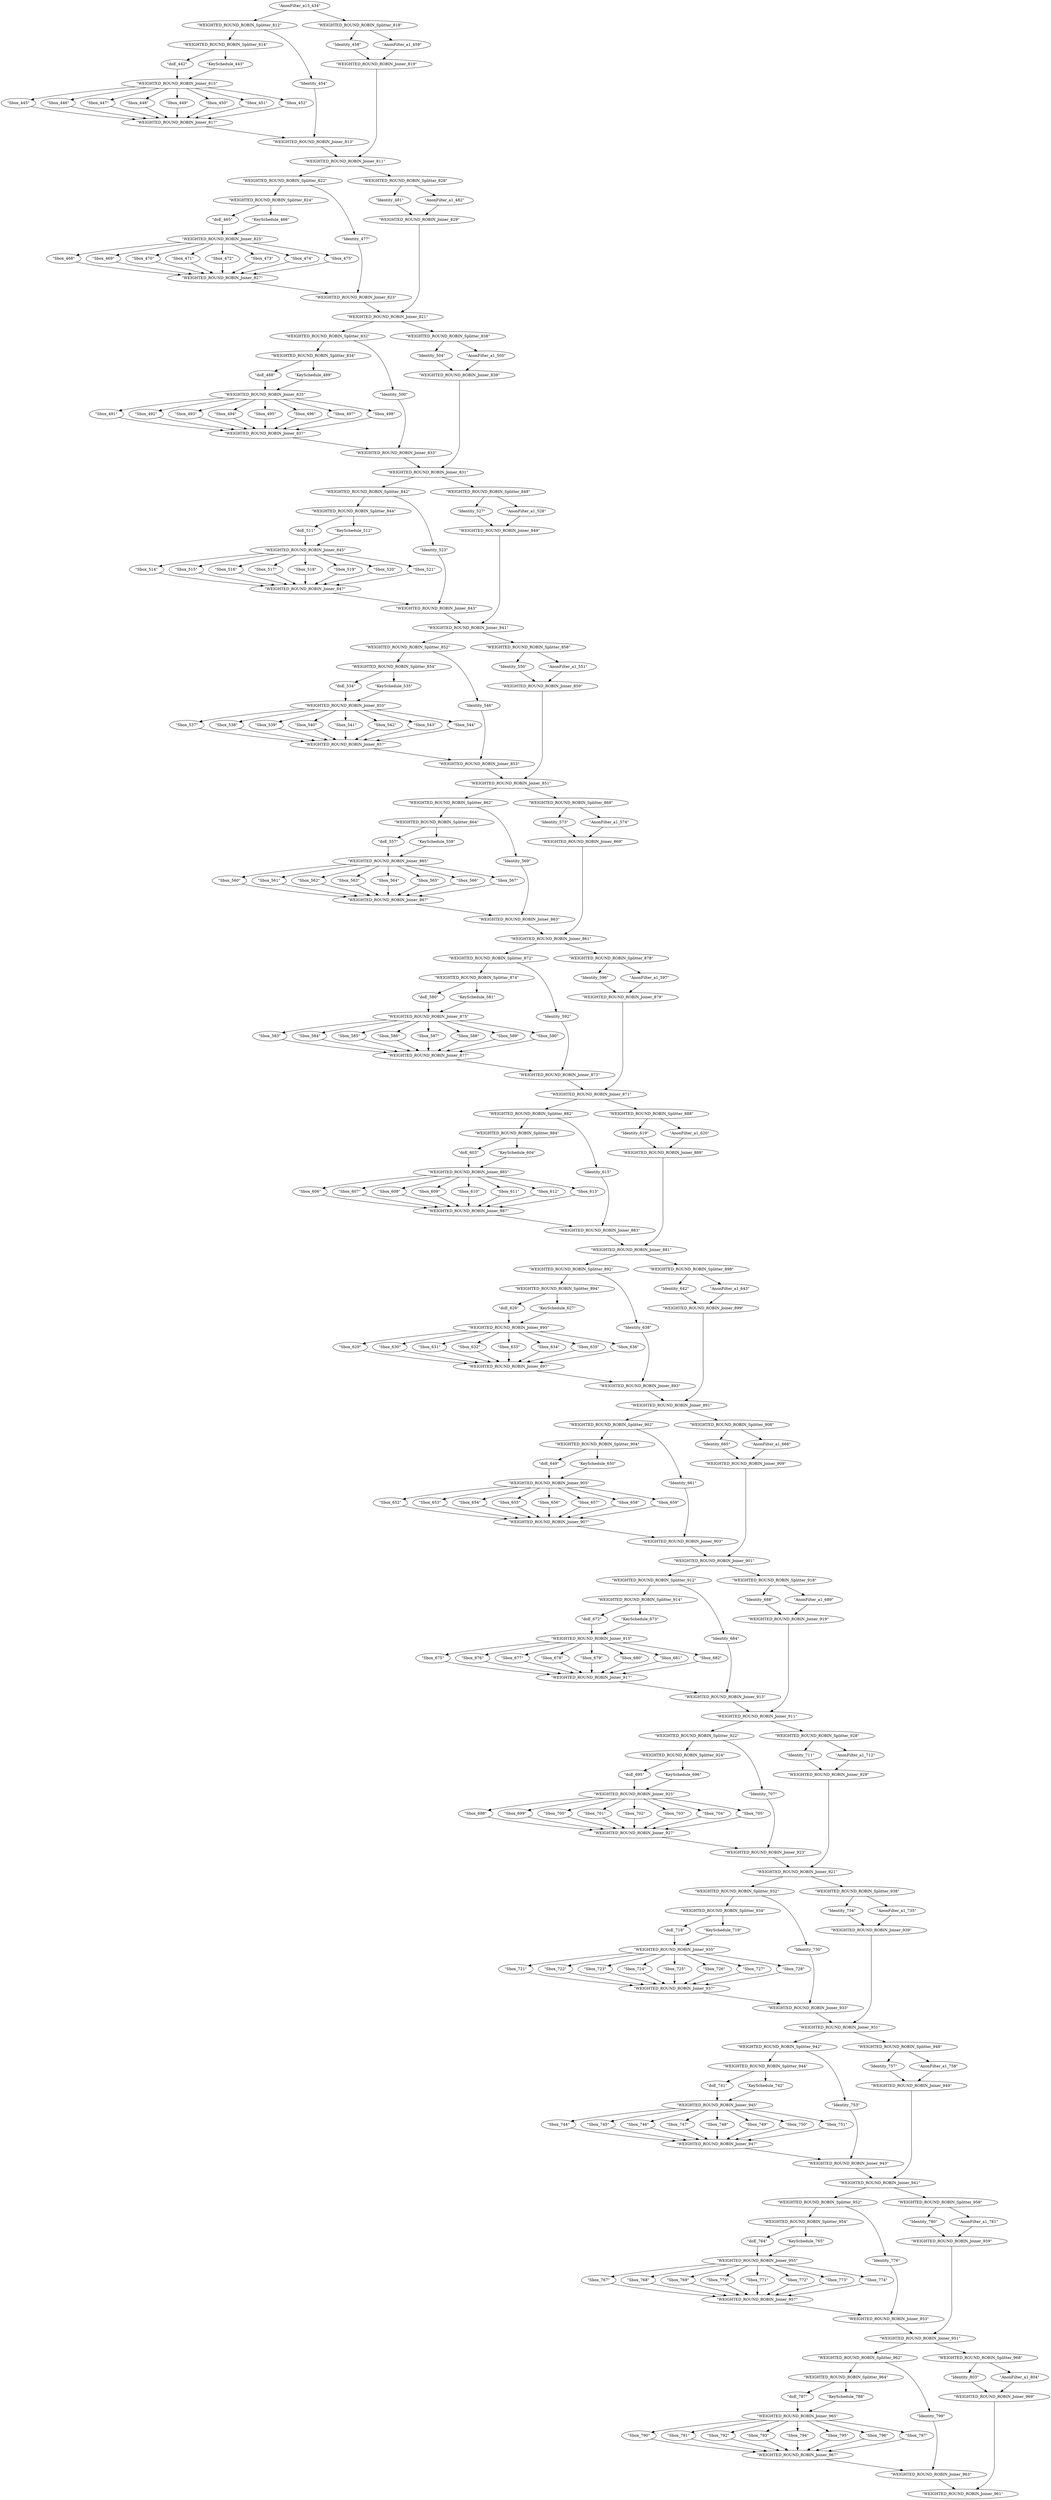strict digraph DES_1338 {
	graph [name=DES_1338];
	node [label="\N"];
	node0	[codeSize="\"60 b\"",
		contraction="{'node1': {'label': '\"IntoBits_435\"', 'push': '\"64\"', 'pop': '\"2\"', 'peek': '\"2\"', 'pushType': '\"int\"', 'popType': '\"int\"', 'peekType': '\"\
int\"', 'codeSize': '\"28 b\"', 'stackSize': '\"96 b\"', 'work': '\"323\"'}, 'node2': {'label': '\"doIP_436\"', 'push': '\"64\"', 'pop': '\"\
64\"', 'peek': '\"64\"', 'pushType': '\"int\"', 'popType': '\"int\"', 'peekType': '\"int\"', 'codeSize': '\"60 b\"', 'stackSize': '\"64 b\"', '\
work': '\"1024\"'}, 'node3': {'label': '\"DUPLICATE_Splitter_810\"', 'push': '\"64\"', 'pop': '\"64\"', 'peek': '\"0\"', 'pushType': '\"int\"', '\
popType': '\"int\"', 'peekType': '\"int\"', 'codeSize': '\"24 b\"', 'stackSize': '\"64 b\"', 'work': '\"0\"'}}",
		label="\"AnonFilter_a13_434\"",
		peek="\"0\"",
		peekType="\"int\"",
		pop="\"0\"",
		popType="\"int\"",
		push="\"2\"",
		pushType="\"int\"",
		stackSize="\"0 b\"",
		work="\"1357\""];
	node4	[codeSize="\"42 b\"",
		label="\"WEIGHTED_ROUND_ROBIN_Splitter_812\"",
		peek="\"0\"",
		peekType="\"int\"",
		pop="\"64\"",
		popType="\"int\"",
		push="\"64\"",
		pushType="\"int\"",
		stackSize="\"96 b\"",
		work="\"0\""];
	node0 -> node4;
	node24	[codeSize="\"42 b\"",
		label="\"WEIGHTED_ROUND_ROBIN_Splitter_818\"",
		peek="\"0\"",
		peekType="\"int\"",
		pop="\"64\"",
		popType="\"int\"",
		push="\"64\"",
		pushType="\"int\"",
		stackSize="\"96 b\"",
		work="\"0\""];
	node0 -> node24;
	node5	[codeSize="\"36 b\"",
		label="\"WEIGHTED_ROUND_ROBIN_Splitter_814\"",
		peek="\"0\"",
		peekType="\"int\"",
		pop="\"32\"",
		popType="\"int\"",
		push="\"32\"",
		pushType="\"int\"",
		stackSize="\"64 b\"",
		work="\"0\""];
	node4 -> node5;
	node21	[codeSize="\"12 b\"",
		label="\"Identity_454\"",
		peek="\"32\"",
		peekType="\"int\"",
		pop="\"32\"",
		popType="\"int\"",
		push="\"32\"",
		pushType="\"int\"",
		stackSize="\"32 b\"",
		work="\"6\""];
	node4 -> node21;
	node6	[codeSize="\"60 b\"",
		label="\"doE_442\"",
		peek="\"32\"",
		peekType="\"int\"",
		pop="\"32\"",
		popType="\"int\"",
		push="\"48\"",
		pushType="\"int\"",
		stackSize="\"64 b\"",
		work="\"688\""];
	node5 -> node6;
	node7	[codeSize="\"40 b\"",
		label="\"KeySchedule_443\"",
		peek="\"0\"",
		peekType="\"int\"",
		pop="\"0\"",
		popType="\"int\"",
		push="\"48\"",
		pushType="\"int\"",
		stackSize="\"32 b\"",
		work="\"336\""];
	node5 -> node7;
	node8	[codeSize="\"30 b\"",
		contraction="{'node9': {'label': '\"Xor_444\"', 'push': '\"48\"', 'pop': '\"96\"', 'peek': '\"96\"', 'pushType': '\"int\"', 'popType': '\"int\"', 'peekType': '\"\
int\"', 'codeSize': '\"28 b\"', 'stackSize': '\"96 b\"', 'work': '\"12\"'}, 'node10': {'label': '\"WEIGHTED_ROUND_ROBIN_Splitter_816\"', '\
push': '\"48\"', 'pop': '\"48\"', 'peek': '\"0\"', 'pushType': '\"int\"', 'popType': '\"int\"', 'peekType': '\"int\"', 'codeSize': '\"150 b\"', '\
stackSize': '\"288 b\"', 'work': '\"0\"'}}",
		label="\"WEIGHTED_ROUND_ROBIN_Joiner_815\"",
		peek="\"0\"",
		peekType="\"int\"",
		pop="\"96\"",
		popType="\"int\"",
		push="\"96\"",
		pushType="\"int\"",
		stackSize="\"32 b\"",
		work="\"12\""];
	node6 -> node8;
	node7 -> node8;
	node11	[codeSize="\"84 b\"",
		label="\"Sbox_445\"",
		peek="\"6\"",
		peekType="\"int\"",
		pop="\"6\"",
		popType="\"int\"",
		push="\"4\"",
		pushType="\"int\"",
		stackSize="\"96 b\"",
		work="\"48\""];
	node8 -> node11;
	node12	[codeSize="\"84 b\"",
		label="\"Sbox_446\"",
		peek="\"6\"",
		peekType="\"int\"",
		pop="\"6\"",
		popType="\"int\"",
		push="\"4\"",
		pushType="\"int\"",
		stackSize="\"96 b\"",
		work="\"48\""];
	node8 -> node12;
	node13	[codeSize="\"84 b\"",
		label="\"Sbox_447\"",
		peek="\"6\"",
		peekType="\"int\"",
		pop="\"6\"",
		popType="\"int\"",
		push="\"4\"",
		pushType="\"int\"",
		stackSize="\"96 b\"",
		work="\"48\""];
	node8 -> node13;
	node14	[codeSize="\"84 b\"",
		label="\"Sbox_448\"",
		peek="\"6\"",
		peekType="\"int\"",
		pop="\"6\"",
		popType="\"int\"",
		push="\"4\"",
		pushType="\"int\"",
		stackSize="\"96 b\"",
		work="\"48\""];
	node8 -> node14;
	node15	[codeSize="\"84 b\"",
		label="\"Sbox_449\"",
		peek="\"6\"",
		peekType="\"int\"",
		pop="\"6\"",
		popType="\"int\"",
		push="\"4\"",
		pushType="\"int\"",
		stackSize="\"96 b\"",
		work="\"48\""];
	node8 -> node15;
	node16	[codeSize="\"84 b\"",
		label="\"Sbox_450\"",
		peek="\"6\"",
		peekType="\"int\"",
		pop="\"6\"",
		popType="\"int\"",
		push="\"4\"",
		pushType="\"int\"",
		stackSize="\"96 b\"",
		work="\"48\""];
	node8 -> node16;
	node17	[codeSize="\"84 b\"",
		label="\"Sbox_451\"",
		peek="\"6\"",
		peekType="\"int\"",
		pop="\"6\"",
		popType="\"int\"",
		push="\"4\"",
		pushType="\"int\"",
		stackSize="\"96 b\"",
		work="\"48\""];
	node8 -> node17;
	node18	[codeSize="\"84 b\"",
		label="\"Sbox_452\"",
		peek="\"6\"",
		peekType="\"int\"",
		pop="\"6\"",
		popType="\"int\"",
		push="\"4\"",
		pushType="\"int\"",
		stackSize="\"96 b\"",
		work="\"48\""];
	node8 -> node18;
	node19	[codeSize="\"150 b\"",
		contraction="{'node20': {'label': '\"doP_453\"', 'push': '\"32\"', 'pop': '\"32\"', 'peek': '\"32\"', 'pushType': '\"int\"', 'popType': '\"int\"', 'peekType': '\"\
int\"', 'codeSize': '\"60 b\"', 'stackSize': '\"64 b\"', 'work': '\"512\"'}}",
		label="\"WEIGHTED_ROUND_ROBIN_Joiner_817\"",
		peek="\"0\"",
		peekType="\"int\"",
		pop="\"32\"",
		popType="\"int\"",
		push="\"32\"",
		pushType="\"int\"",
		stackSize="\"288 b\"",
		work="\"512\""];
	node11 -> node19;
	node12 -> node19;
	node13 -> node19;
	node14 -> node19;
	node15 -> node19;
	node16 -> node19;
	node17 -> node19;
	node18 -> node19;
	node22	[codeSize="\"30 b\"",
		contraction="{'node23': {'label': '\"Xor_455\"', 'push': '\"32\"', 'pop': '\"64\"', 'peek': '\"64\"', 'pushType': '\"int\"', 'popType': '\"int\"', 'peekType': '\"\
int\"', 'codeSize': '\"28 b\"', 'stackSize': '\"96 b\"', 'work': '\"12\"'}}",
		label="\"WEIGHTED_ROUND_ROBIN_Joiner_813\"",
		peek="\"0\"",
		peekType="\"int\"",
		pop="\"64\"",
		popType="\"int\"",
		push="\"64\"",
		pushType="\"int\"",
		stackSize="\"32 b\"",
		work="\"12\""];
	node19 -> node22;
	node21 -> node22;
	node28	[codeSize="\"42 b\"",
		contraction="{'node29': {'label': '\"DUPLICATE_Splitter_820\"', 'push': '\"64\"', 'pop': '\"64\"', 'peek': '\"0\"', 'pushType': '\"int\"', 'popType': '\"\
int\"', 'peekType': '\"int\"', 'codeSize': '\"24 b\"', 'stackSize': '\"64 b\"', 'work': '\"0\"'}}",
		label="\"WEIGHTED_ROUND_ROBIN_Joiner_811\"",
		peek="\"0\"",
		peekType="\"int\"",
		pop="\"64\"",
		popType="\"int\"",
		push="\"64\"",
		pushType="\"int\"",
		stackSize="\"96 b\"",
		work="\"0\""];
	node22 -> node28;
	node25	[codeSize="\"12 b\"",
		label="\"Identity_458\"",
		peek="\"32\"",
		peekType="\"int\"",
		pop="\"32\"",
		popType="\"int\"",
		push="\"32\"",
		pushType="\"int\"",
		stackSize="\"32 b\"",
		work="\"6\""];
	node24 -> node25;
	node26	[codeSize="\"6 b\"",
		label="\"AnonFilter_a1_459\"",
		peek="\"32\"",
		peekType="\"int\"",
		pop="\"32\"",
		popType="\"int\"",
		push="\"0\"",
		pushType="\"int\"",
		stackSize="\"0 b\"",
		work="\"3\""];
	node24 -> node26;
	node27	[codeSize="\"36 b\"",
		label="\"WEIGHTED_ROUND_ROBIN_Joiner_819\"",
		peek="\"0\"",
		peekType="\"int\"",
		pop="\"32\"",
		popType="\"int\"",
		push="\"32\"",
		pushType="\"int\"",
		stackSize="\"64 b\"",
		work="\"0\""];
	node25 -> node27;
	node26 -> node27;
	node27 -> node28;
	node30	[codeSize="\"42 b\"",
		label="\"WEIGHTED_ROUND_ROBIN_Splitter_822\"",
		peek="\"0\"",
		peekType="\"int\"",
		pop="\"64\"",
		popType="\"int\"",
		push="\"64\"",
		pushType="\"int\"",
		stackSize="\"96 b\"",
		work="\"0\""];
	node28 -> node30;
	node50	[codeSize="\"42 b\"",
		label="\"WEIGHTED_ROUND_ROBIN_Splitter_828\"",
		peek="\"0\"",
		peekType="\"int\"",
		pop="\"64\"",
		popType="\"int\"",
		push="\"64\"",
		pushType="\"int\"",
		stackSize="\"96 b\"",
		work="\"0\""];
	node28 -> node50;
	node31	[codeSize="\"36 b\"",
		label="\"WEIGHTED_ROUND_ROBIN_Splitter_824\"",
		peek="\"0\"",
		peekType="\"int\"",
		pop="\"32\"",
		popType="\"int\"",
		push="\"32\"",
		pushType="\"int\"",
		stackSize="\"64 b\"",
		work="\"0\""];
	node30 -> node31;
	node47	[codeSize="\"12 b\"",
		label="\"Identity_477\"",
		peek="\"32\"",
		peekType="\"int\"",
		pop="\"32\"",
		popType="\"int\"",
		push="\"32\"",
		pushType="\"int\"",
		stackSize="\"32 b\"",
		work="\"6\""];
	node30 -> node47;
	node32	[codeSize="\"60 b\"",
		label="\"doE_465\"",
		peek="\"32\"",
		peekType="\"int\"",
		pop="\"32\"",
		popType="\"int\"",
		push="\"48\"",
		pushType="\"int\"",
		stackSize="\"64 b\"",
		work="\"688\""];
	node31 -> node32;
	node33	[codeSize="\"40 b\"",
		label="\"KeySchedule_466\"",
		peek="\"0\"",
		peekType="\"int\"",
		pop="\"0\"",
		popType="\"int\"",
		push="\"48\"",
		pushType="\"int\"",
		stackSize="\"32 b\"",
		work="\"336\""];
	node31 -> node33;
	node34	[codeSize="\"30 b\"",
		contraction="{'node35': {'label': '\"Xor_467\"', 'push': '\"48\"', 'pop': '\"96\"', 'peek': '\"96\"', 'pushType': '\"int\"', 'popType': '\"int\"', 'peekType': '\"\
int\"', 'codeSize': '\"28 b\"', 'stackSize': '\"96 b\"', 'work': '\"12\"'}, 'node36': {'label': '\"WEIGHTED_ROUND_ROBIN_Splitter_826\"', '\
push': '\"48\"', 'pop': '\"48\"', 'peek': '\"0\"', 'pushType': '\"int\"', 'popType': '\"int\"', 'peekType': '\"int\"', 'codeSize': '\"150 b\"', '\
stackSize': '\"288 b\"', 'work': '\"0\"'}}",
		label="\"WEIGHTED_ROUND_ROBIN_Joiner_825\"",
		peek="\"0\"",
		peekType="\"int\"",
		pop="\"96\"",
		popType="\"int\"",
		push="\"96\"",
		pushType="\"int\"",
		stackSize="\"32 b\"",
		work="\"12\""];
	node32 -> node34;
	node33 -> node34;
	node37	[codeSize="\"84 b\"",
		label="\"Sbox_468\"",
		peek="\"6\"",
		peekType="\"int\"",
		pop="\"6\"",
		popType="\"int\"",
		push="\"4\"",
		pushType="\"int\"",
		stackSize="\"96 b\"",
		work="\"48\""];
	node34 -> node37;
	node38	[codeSize="\"84 b\"",
		label="\"Sbox_469\"",
		peek="\"6\"",
		peekType="\"int\"",
		pop="\"6\"",
		popType="\"int\"",
		push="\"4\"",
		pushType="\"int\"",
		stackSize="\"96 b\"",
		work="\"48\""];
	node34 -> node38;
	node39	[codeSize="\"84 b\"",
		label="\"Sbox_470\"",
		peek="\"6\"",
		peekType="\"int\"",
		pop="\"6\"",
		popType="\"int\"",
		push="\"4\"",
		pushType="\"int\"",
		stackSize="\"96 b\"",
		work="\"48\""];
	node34 -> node39;
	node40	[codeSize="\"84 b\"",
		label="\"Sbox_471\"",
		peek="\"6\"",
		peekType="\"int\"",
		pop="\"6\"",
		popType="\"int\"",
		push="\"4\"",
		pushType="\"int\"",
		stackSize="\"96 b\"",
		work="\"48\""];
	node34 -> node40;
	node41	[codeSize="\"84 b\"",
		label="\"Sbox_472\"",
		peek="\"6\"",
		peekType="\"int\"",
		pop="\"6\"",
		popType="\"int\"",
		push="\"4\"",
		pushType="\"int\"",
		stackSize="\"96 b\"",
		work="\"48\""];
	node34 -> node41;
	node42	[codeSize="\"84 b\"",
		label="\"Sbox_473\"",
		peek="\"6\"",
		peekType="\"int\"",
		pop="\"6\"",
		popType="\"int\"",
		push="\"4\"",
		pushType="\"int\"",
		stackSize="\"96 b\"",
		work="\"48\""];
	node34 -> node42;
	node43	[codeSize="\"84 b\"",
		label="\"Sbox_474\"",
		peek="\"6\"",
		peekType="\"int\"",
		pop="\"6\"",
		popType="\"int\"",
		push="\"4\"",
		pushType="\"int\"",
		stackSize="\"96 b\"",
		work="\"48\""];
	node34 -> node43;
	node44	[codeSize="\"84 b\"",
		label="\"Sbox_475\"",
		peek="\"6\"",
		peekType="\"int\"",
		pop="\"6\"",
		popType="\"int\"",
		push="\"4\"",
		pushType="\"int\"",
		stackSize="\"96 b\"",
		work="\"48\""];
	node34 -> node44;
	node45	[codeSize="\"150 b\"",
		contraction="{'node46': {'label': '\"doP_476\"', 'push': '\"32\"', 'pop': '\"32\"', 'peek': '\"32\"', 'pushType': '\"int\"', 'popType': '\"int\"', 'peekType': '\"\
int\"', 'codeSize': '\"60 b\"', 'stackSize': '\"64 b\"', 'work': '\"512\"'}}",
		label="\"WEIGHTED_ROUND_ROBIN_Joiner_827\"",
		peek="\"0\"",
		peekType="\"int\"",
		pop="\"32\"",
		popType="\"int\"",
		push="\"32\"",
		pushType="\"int\"",
		stackSize="\"288 b\"",
		work="\"512\""];
	node37 -> node45;
	node38 -> node45;
	node39 -> node45;
	node40 -> node45;
	node41 -> node45;
	node42 -> node45;
	node43 -> node45;
	node44 -> node45;
	node48	[codeSize="\"30 b\"",
		contraction="{'node49': {'label': '\"Xor_478\"', 'push': '\"32\"', 'pop': '\"64\"', 'peek': '\"64\"', 'pushType': '\"int\"', 'popType': '\"int\"', 'peekType': '\"\
int\"', 'codeSize': '\"28 b\"', 'stackSize': '\"96 b\"', 'work': '\"12\"'}}",
		label="\"WEIGHTED_ROUND_ROBIN_Joiner_823\"",
		peek="\"0\"",
		peekType="\"int\"",
		pop="\"64\"",
		popType="\"int\"",
		push="\"64\"",
		pushType="\"int\"",
		stackSize="\"32 b\"",
		work="\"12\""];
	node45 -> node48;
	node47 -> node48;
	node54	[codeSize="\"42 b\"",
		contraction="{'node55': {'label': '\"DUPLICATE_Splitter_830\"', 'push': '\"64\"', 'pop': '\"64\"', 'peek': '\"0\"', 'pushType': '\"int\"', 'popType': '\"\
int\"', 'peekType': '\"int\"', 'codeSize': '\"24 b\"', 'stackSize': '\"64 b\"', 'work': '\"0\"'}}",
		label="\"WEIGHTED_ROUND_ROBIN_Joiner_821\"",
		peek="\"0\"",
		peekType="\"int\"",
		pop="\"64\"",
		popType="\"int\"",
		push="\"64\"",
		pushType="\"int\"",
		stackSize="\"96 b\"",
		work="\"0\""];
	node48 -> node54;
	node51	[codeSize="\"12 b\"",
		label="\"Identity_481\"",
		peek="\"32\"",
		peekType="\"int\"",
		pop="\"32\"",
		popType="\"int\"",
		push="\"32\"",
		pushType="\"int\"",
		stackSize="\"32 b\"",
		work="\"6\""];
	node50 -> node51;
	node52	[codeSize="\"6 b\"",
		label="\"AnonFilter_a1_482\"",
		peek="\"32\"",
		peekType="\"int\"",
		pop="\"32\"",
		popType="\"int\"",
		push="\"0\"",
		pushType="\"int\"",
		stackSize="\"0 b\"",
		work="\"3\""];
	node50 -> node52;
	node53	[codeSize="\"36 b\"",
		label="\"WEIGHTED_ROUND_ROBIN_Joiner_829\"",
		peek="\"0\"",
		peekType="\"int\"",
		pop="\"32\"",
		popType="\"int\"",
		push="\"32\"",
		pushType="\"int\"",
		stackSize="\"64 b\"",
		work="\"0\""];
	node51 -> node53;
	node52 -> node53;
	node53 -> node54;
	node56	[codeSize="\"42 b\"",
		label="\"WEIGHTED_ROUND_ROBIN_Splitter_832\"",
		peek="\"0\"",
		peekType="\"int\"",
		pop="\"64\"",
		popType="\"int\"",
		push="\"64\"",
		pushType="\"int\"",
		stackSize="\"96 b\"",
		work="\"0\""];
	node54 -> node56;
	node76	[codeSize="\"42 b\"",
		label="\"WEIGHTED_ROUND_ROBIN_Splitter_838\"",
		peek="\"0\"",
		peekType="\"int\"",
		pop="\"64\"",
		popType="\"int\"",
		push="\"64\"",
		pushType="\"int\"",
		stackSize="\"96 b\"",
		work="\"0\""];
	node54 -> node76;
	node57	[codeSize="\"36 b\"",
		label="\"WEIGHTED_ROUND_ROBIN_Splitter_834\"",
		peek="\"0\"",
		peekType="\"int\"",
		pop="\"32\"",
		popType="\"int\"",
		push="\"32\"",
		pushType="\"int\"",
		stackSize="\"64 b\"",
		work="\"0\""];
	node56 -> node57;
	node73	[codeSize="\"12 b\"",
		label="\"Identity_500\"",
		peek="\"32\"",
		peekType="\"int\"",
		pop="\"32\"",
		popType="\"int\"",
		push="\"32\"",
		pushType="\"int\"",
		stackSize="\"32 b\"",
		work="\"6\""];
	node56 -> node73;
	node58	[codeSize="\"60 b\"",
		label="\"doE_488\"",
		peek="\"32\"",
		peekType="\"int\"",
		pop="\"32\"",
		popType="\"int\"",
		push="\"48\"",
		pushType="\"int\"",
		stackSize="\"64 b\"",
		work="\"688\""];
	node57 -> node58;
	node59	[codeSize="\"40 b\"",
		label="\"KeySchedule_489\"",
		peek="\"0\"",
		peekType="\"int\"",
		pop="\"0\"",
		popType="\"int\"",
		push="\"48\"",
		pushType="\"int\"",
		stackSize="\"32 b\"",
		work="\"336\""];
	node57 -> node59;
	node60	[codeSize="\"30 b\"",
		contraction="{'node61': {'label': '\"Xor_490\"', 'push': '\"48\"', 'pop': '\"96\"', 'peek': '\"96\"', 'pushType': '\"int\"', 'popType': '\"int\"', 'peekType': '\"\
int\"', 'codeSize': '\"28 b\"', 'stackSize': '\"96 b\"', 'work': '\"12\"'}, 'node62': {'label': '\"WEIGHTED_ROUND_ROBIN_Splitter_836\"', '\
push': '\"48\"', 'pop': '\"48\"', 'peek': '\"0\"', 'pushType': '\"int\"', 'popType': '\"int\"', 'peekType': '\"int\"', 'codeSize': '\"150 b\"', '\
stackSize': '\"288 b\"', 'work': '\"0\"'}}",
		label="\"WEIGHTED_ROUND_ROBIN_Joiner_835\"",
		peek="\"0\"",
		peekType="\"int\"",
		pop="\"96\"",
		popType="\"int\"",
		push="\"96\"",
		pushType="\"int\"",
		stackSize="\"32 b\"",
		work="\"12\""];
	node58 -> node60;
	node59 -> node60;
	node63	[codeSize="\"84 b\"",
		label="\"Sbox_491\"",
		peek="\"6\"",
		peekType="\"int\"",
		pop="\"6\"",
		popType="\"int\"",
		push="\"4\"",
		pushType="\"int\"",
		stackSize="\"96 b\"",
		work="\"48\""];
	node60 -> node63;
	node64	[codeSize="\"84 b\"",
		label="\"Sbox_492\"",
		peek="\"6\"",
		peekType="\"int\"",
		pop="\"6\"",
		popType="\"int\"",
		push="\"4\"",
		pushType="\"int\"",
		stackSize="\"96 b\"",
		work="\"48\""];
	node60 -> node64;
	node65	[codeSize="\"84 b\"",
		label="\"Sbox_493\"",
		peek="\"6\"",
		peekType="\"int\"",
		pop="\"6\"",
		popType="\"int\"",
		push="\"4\"",
		pushType="\"int\"",
		stackSize="\"96 b\"",
		work="\"48\""];
	node60 -> node65;
	node66	[codeSize="\"84 b\"",
		label="\"Sbox_494\"",
		peek="\"6\"",
		peekType="\"int\"",
		pop="\"6\"",
		popType="\"int\"",
		push="\"4\"",
		pushType="\"int\"",
		stackSize="\"96 b\"",
		work="\"48\""];
	node60 -> node66;
	node67	[codeSize="\"84 b\"",
		label="\"Sbox_495\"",
		peek="\"6\"",
		peekType="\"int\"",
		pop="\"6\"",
		popType="\"int\"",
		push="\"4\"",
		pushType="\"int\"",
		stackSize="\"96 b\"",
		work="\"48\""];
	node60 -> node67;
	node68	[codeSize="\"84 b\"",
		label="\"Sbox_496\"",
		peek="\"6\"",
		peekType="\"int\"",
		pop="\"6\"",
		popType="\"int\"",
		push="\"4\"",
		pushType="\"int\"",
		stackSize="\"96 b\"",
		work="\"48\""];
	node60 -> node68;
	node69	[codeSize="\"84 b\"",
		label="\"Sbox_497\"",
		peek="\"6\"",
		peekType="\"int\"",
		pop="\"6\"",
		popType="\"int\"",
		push="\"4\"",
		pushType="\"int\"",
		stackSize="\"96 b\"",
		work="\"48\""];
	node60 -> node69;
	node70	[codeSize="\"84 b\"",
		label="\"Sbox_498\"",
		peek="\"6\"",
		peekType="\"int\"",
		pop="\"6\"",
		popType="\"int\"",
		push="\"4\"",
		pushType="\"int\"",
		stackSize="\"96 b\"",
		work="\"48\""];
	node60 -> node70;
	node71	[codeSize="\"150 b\"",
		contraction="{'node72': {'label': '\"doP_499\"', 'push': '\"32\"', 'pop': '\"32\"', 'peek': '\"32\"', 'pushType': '\"int\"', 'popType': '\"int\"', 'peekType': '\"\
int\"', 'codeSize': '\"60 b\"', 'stackSize': '\"64 b\"', 'work': '\"512\"'}}",
		label="\"WEIGHTED_ROUND_ROBIN_Joiner_837\"",
		peek="\"0\"",
		peekType="\"int\"",
		pop="\"32\"",
		popType="\"int\"",
		push="\"32\"",
		pushType="\"int\"",
		stackSize="\"288 b\"",
		work="\"512\""];
	node63 -> node71;
	node64 -> node71;
	node65 -> node71;
	node66 -> node71;
	node67 -> node71;
	node68 -> node71;
	node69 -> node71;
	node70 -> node71;
	node74	[codeSize="\"30 b\"",
		contraction="{'node75': {'label': '\"Xor_501\"', 'push': '\"32\"', 'pop': '\"64\"', 'peek': '\"64\"', 'pushType': '\"int\"', 'popType': '\"int\"', 'peekType': '\"\
int\"', 'codeSize': '\"28 b\"', 'stackSize': '\"96 b\"', 'work': '\"12\"'}}",
		label="\"WEIGHTED_ROUND_ROBIN_Joiner_833\"",
		peek="\"0\"",
		peekType="\"int\"",
		pop="\"64\"",
		popType="\"int\"",
		push="\"64\"",
		pushType="\"int\"",
		stackSize="\"32 b\"",
		work="\"12\""];
	node71 -> node74;
	node73 -> node74;
	node80	[codeSize="\"42 b\"",
		contraction="{'node81': {'label': '\"DUPLICATE_Splitter_840\"', 'push': '\"64\"', 'pop': '\"64\"', 'peek': '\"0\"', 'pushType': '\"int\"', 'popType': '\"\
int\"', 'peekType': '\"int\"', 'codeSize': '\"24 b\"', 'stackSize': '\"64 b\"', 'work': '\"0\"'}}",
		label="\"WEIGHTED_ROUND_ROBIN_Joiner_831\"",
		peek="\"0\"",
		peekType="\"int\"",
		pop="\"64\"",
		popType="\"int\"",
		push="\"64\"",
		pushType="\"int\"",
		stackSize="\"96 b\"",
		work="\"0\""];
	node74 -> node80;
	node77	[codeSize="\"12 b\"",
		label="\"Identity_504\"",
		peek="\"32\"",
		peekType="\"int\"",
		pop="\"32\"",
		popType="\"int\"",
		push="\"32\"",
		pushType="\"int\"",
		stackSize="\"32 b\"",
		work="\"6\""];
	node76 -> node77;
	node78	[codeSize="\"6 b\"",
		label="\"AnonFilter_a1_505\"",
		peek="\"32\"",
		peekType="\"int\"",
		pop="\"32\"",
		popType="\"int\"",
		push="\"0\"",
		pushType="\"int\"",
		stackSize="\"0 b\"",
		work="\"3\""];
	node76 -> node78;
	node79	[codeSize="\"36 b\"",
		label="\"WEIGHTED_ROUND_ROBIN_Joiner_839\"",
		peek="\"0\"",
		peekType="\"int\"",
		pop="\"32\"",
		popType="\"int\"",
		push="\"32\"",
		pushType="\"int\"",
		stackSize="\"64 b\"",
		work="\"0\""];
	node77 -> node79;
	node78 -> node79;
	node79 -> node80;
	node82	[codeSize="\"42 b\"",
		label="\"WEIGHTED_ROUND_ROBIN_Splitter_842\"",
		peek="\"0\"",
		peekType="\"int\"",
		pop="\"64\"",
		popType="\"int\"",
		push="\"64\"",
		pushType="\"int\"",
		stackSize="\"96 b\"",
		work="\"0\""];
	node80 -> node82;
	node102	[codeSize="\"42 b\"",
		label="\"WEIGHTED_ROUND_ROBIN_Splitter_848\"",
		peek="\"0\"",
		peekType="\"int\"",
		pop="\"64\"",
		popType="\"int\"",
		push="\"64\"",
		pushType="\"int\"",
		stackSize="\"96 b\"",
		work="\"0\""];
	node80 -> node102;
	node83	[codeSize="\"36 b\"",
		label="\"WEIGHTED_ROUND_ROBIN_Splitter_844\"",
		peek="\"0\"",
		peekType="\"int\"",
		pop="\"32\"",
		popType="\"int\"",
		push="\"32\"",
		pushType="\"int\"",
		stackSize="\"64 b\"",
		work="\"0\""];
	node82 -> node83;
	node99	[codeSize="\"12 b\"",
		label="\"Identity_523\"",
		peek="\"32\"",
		peekType="\"int\"",
		pop="\"32\"",
		popType="\"int\"",
		push="\"32\"",
		pushType="\"int\"",
		stackSize="\"32 b\"",
		work="\"6\""];
	node82 -> node99;
	node84	[codeSize="\"60 b\"",
		label="\"doE_511\"",
		peek="\"32\"",
		peekType="\"int\"",
		pop="\"32\"",
		popType="\"int\"",
		push="\"48\"",
		pushType="\"int\"",
		stackSize="\"64 b\"",
		work="\"688\""];
	node83 -> node84;
	node85	[codeSize="\"40 b\"",
		label="\"KeySchedule_512\"",
		peek="\"0\"",
		peekType="\"int\"",
		pop="\"0\"",
		popType="\"int\"",
		push="\"48\"",
		pushType="\"int\"",
		stackSize="\"32 b\"",
		work="\"336\""];
	node83 -> node85;
	node86	[codeSize="\"30 b\"",
		contraction="{'node87': {'label': '\"Xor_513\"', 'push': '\"48\"', 'pop': '\"96\"', 'peek': '\"96\"', 'pushType': '\"int\"', 'popType': '\"int\"', 'peekType': '\"\
int\"', 'codeSize': '\"28 b\"', 'stackSize': '\"96 b\"', 'work': '\"12\"'}, 'node88': {'label': '\"WEIGHTED_ROUND_ROBIN_Splitter_846\"', '\
push': '\"48\"', 'pop': '\"48\"', 'peek': '\"0\"', 'pushType': '\"int\"', 'popType': '\"int\"', 'peekType': '\"int\"', 'codeSize': '\"150 b\"', '\
stackSize': '\"288 b\"', 'work': '\"0\"'}}",
		label="\"WEIGHTED_ROUND_ROBIN_Joiner_845\"",
		peek="\"0\"",
		peekType="\"int\"",
		pop="\"96\"",
		popType="\"int\"",
		push="\"96\"",
		pushType="\"int\"",
		stackSize="\"32 b\"",
		work="\"12\""];
	node84 -> node86;
	node85 -> node86;
	node89	[codeSize="\"84 b\"",
		label="\"Sbox_514\"",
		peek="\"6\"",
		peekType="\"int\"",
		pop="\"6\"",
		popType="\"int\"",
		push="\"4\"",
		pushType="\"int\"",
		stackSize="\"96 b\"",
		work="\"48\""];
	node86 -> node89;
	node90	[codeSize="\"84 b\"",
		label="\"Sbox_515\"",
		peek="\"6\"",
		peekType="\"int\"",
		pop="\"6\"",
		popType="\"int\"",
		push="\"4\"",
		pushType="\"int\"",
		stackSize="\"96 b\"",
		work="\"48\""];
	node86 -> node90;
	node91	[codeSize="\"84 b\"",
		label="\"Sbox_516\"",
		peek="\"6\"",
		peekType="\"int\"",
		pop="\"6\"",
		popType="\"int\"",
		push="\"4\"",
		pushType="\"int\"",
		stackSize="\"96 b\"",
		work="\"48\""];
	node86 -> node91;
	node92	[codeSize="\"84 b\"",
		label="\"Sbox_517\"",
		peek="\"6\"",
		peekType="\"int\"",
		pop="\"6\"",
		popType="\"int\"",
		push="\"4\"",
		pushType="\"int\"",
		stackSize="\"96 b\"",
		work="\"48\""];
	node86 -> node92;
	node93	[codeSize="\"84 b\"",
		label="\"Sbox_518\"",
		peek="\"6\"",
		peekType="\"int\"",
		pop="\"6\"",
		popType="\"int\"",
		push="\"4\"",
		pushType="\"int\"",
		stackSize="\"96 b\"",
		work="\"48\""];
	node86 -> node93;
	node94	[codeSize="\"84 b\"",
		label="\"Sbox_519\"",
		peek="\"6\"",
		peekType="\"int\"",
		pop="\"6\"",
		popType="\"int\"",
		push="\"4\"",
		pushType="\"int\"",
		stackSize="\"96 b\"",
		work="\"48\""];
	node86 -> node94;
	node95	[codeSize="\"84 b\"",
		label="\"Sbox_520\"",
		peek="\"6\"",
		peekType="\"int\"",
		pop="\"6\"",
		popType="\"int\"",
		push="\"4\"",
		pushType="\"int\"",
		stackSize="\"96 b\"",
		work="\"48\""];
	node86 -> node95;
	node96	[codeSize="\"84 b\"",
		label="\"Sbox_521\"",
		peek="\"6\"",
		peekType="\"int\"",
		pop="\"6\"",
		popType="\"int\"",
		push="\"4\"",
		pushType="\"int\"",
		stackSize="\"96 b\"",
		work="\"48\""];
	node86 -> node96;
	node97	[codeSize="\"150 b\"",
		contraction="{'node98': {'label': '\"doP_522\"', 'push': '\"32\"', 'pop': '\"32\"', 'peek': '\"32\"', 'pushType': '\"int\"', 'popType': '\"int\"', 'peekType': '\"\
int\"', 'codeSize': '\"60 b\"', 'stackSize': '\"64 b\"', 'work': '\"512\"'}}",
		label="\"WEIGHTED_ROUND_ROBIN_Joiner_847\"",
		peek="\"0\"",
		peekType="\"int\"",
		pop="\"32\"",
		popType="\"int\"",
		push="\"32\"",
		pushType="\"int\"",
		stackSize="\"288 b\"",
		work="\"512\""];
	node89 -> node97;
	node90 -> node97;
	node91 -> node97;
	node92 -> node97;
	node93 -> node97;
	node94 -> node97;
	node95 -> node97;
	node96 -> node97;
	node100	[codeSize="\"30 b\"",
		contraction="{'node101': {'label': '\"Xor_524\"', 'push': '\"32\"', 'pop': '\"64\"', 'peek': '\"64\"', 'pushType': '\"int\"', 'popType': '\"int\"', 'peekType': '\"\
int\"', 'codeSize': '\"28 b\"', 'stackSize': '\"96 b\"', 'work': '\"12\"'}}",
		label="\"WEIGHTED_ROUND_ROBIN_Joiner_843\"",
		peek="\"0\"",
		peekType="\"int\"",
		pop="\"64\"",
		popType="\"int\"",
		push="\"64\"",
		pushType="\"int\"",
		stackSize="\"32 b\"",
		work="\"12\""];
	node97 -> node100;
	node99 -> node100;
	node106	[codeSize="\"42 b\"",
		contraction="{'node107': {'label': '\"DUPLICATE_Splitter_850\"', 'push': '\"64\"', 'pop': '\"64\"', 'peek': '\"0\"', 'pushType': '\"int\"', 'popType': '\"\
int\"', 'peekType': '\"int\"', 'codeSize': '\"24 b\"', 'stackSize': '\"64 b\"', 'work': '\"0\"'}}",
		label="\"WEIGHTED_ROUND_ROBIN_Joiner_841\"",
		peek="\"0\"",
		peekType="\"int\"",
		pop="\"64\"",
		popType="\"int\"",
		push="\"64\"",
		pushType="\"int\"",
		stackSize="\"96 b\"",
		work="\"0\""];
	node100 -> node106;
	node103	[codeSize="\"12 b\"",
		label="\"Identity_527\"",
		peek="\"32\"",
		peekType="\"int\"",
		pop="\"32\"",
		popType="\"int\"",
		push="\"32\"",
		pushType="\"int\"",
		stackSize="\"32 b\"",
		work="\"6\""];
	node102 -> node103;
	node104	[codeSize="\"6 b\"",
		label="\"AnonFilter_a1_528\"",
		peek="\"32\"",
		peekType="\"int\"",
		pop="\"32\"",
		popType="\"int\"",
		push="\"0\"",
		pushType="\"int\"",
		stackSize="\"0 b\"",
		work="\"3\""];
	node102 -> node104;
	node105	[codeSize="\"36 b\"",
		label="\"WEIGHTED_ROUND_ROBIN_Joiner_849\"",
		peek="\"0\"",
		peekType="\"int\"",
		pop="\"32\"",
		popType="\"int\"",
		push="\"32\"",
		pushType="\"int\"",
		stackSize="\"64 b\"",
		work="\"0\""];
	node103 -> node105;
	node104 -> node105;
	node105 -> node106;
	node108	[codeSize="\"42 b\"",
		label="\"WEIGHTED_ROUND_ROBIN_Splitter_852\"",
		peek="\"0\"",
		peekType="\"int\"",
		pop="\"64\"",
		popType="\"int\"",
		push="\"64\"",
		pushType="\"int\"",
		stackSize="\"96 b\"",
		work="\"0\""];
	node106 -> node108;
	node128	[codeSize="\"42 b\"",
		label="\"WEIGHTED_ROUND_ROBIN_Splitter_858\"",
		peek="\"0\"",
		peekType="\"int\"",
		pop="\"64\"",
		popType="\"int\"",
		push="\"64\"",
		pushType="\"int\"",
		stackSize="\"96 b\"",
		work="\"0\""];
	node106 -> node128;
	node109	[codeSize="\"36 b\"",
		label="\"WEIGHTED_ROUND_ROBIN_Splitter_854\"",
		peek="\"0\"",
		peekType="\"int\"",
		pop="\"32\"",
		popType="\"int\"",
		push="\"32\"",
		pushType="\"int\"",
		stackSize="\"64 b\"",
		work="\"0\""];
	node108 -> node109;
	node125	[codeSize="\"12 b\"",
		label="\"Identity_546\"",
		peek="\"32\"",
		peekType="\"int\"",
		pop="\"32\"",
		popType="\"int\"",
		push="\"32\"",
		pushType="\"int\"",
		stackSize="\"32 b\"",
		work="\"6\""];
	node108 -> node125;
	node110	[codeSize="\"60 b\"",
		label="\"doE_534\"",
		peek="\"32\"",
		peekType="\"int\"",
		pop="\"32\"",
		popType="\"int\"",
		push="\"48\"",
		pushType="\"int\"",
		stackSize="\"64 b\"",
		work="\"688\""];
	node109 -> node110;
	node111	[codeSize="\"40 b\"",
		label="\"KeySchedule_535\"",
		peek="\"0\"",
		peekType="\"int\"",
		pop="\"0\"",
		popType="\"int\"",
		push="\"48\"",
		pushType="\"int\"",
		stackSize="\"32 b\"",
		work="\"336\""];
	node109 -> node111;
	node112	[codeSize="\"30 b\"",
		contraction="{'node113': {'label': '\"Xor_536\"', 'push': '\"48\"', 'pop': '\"96\"', 'peek': '\"96\"', 'pushType': '\"int\"', 'popType': '\"int\"', 'peekType': '\"\
int\"', 'codeSize': '\"28 b\"', 'stackSize': '\"96 b\"', 'work': '\"12\"'}, 'node114': {'label': '\"WEIGHTED_ROUND_ROBIN_Splitter_856\"', '\
push': '\"48\"', 'pop': '\"48\"', 'peek': '\"0\"', 'pushType': '\"int\"', 'popType': '\"int\"', 'peekType': '\"int\"', 'codeSize': '\"150 b\"', '\
stackSize': '\"288 b\"', 'work': '\"0\"'}}",
		label="\"WEIGHTED_ROUND_ROBIN_Joiner_855\"",
		peek="\"0\"",
		peekType="\"int\"",
		pop="\"96\"",
		popType="\"int\"",
		push="\"96\"",
		pushType="\"int\"",
		stackSize="\"32 b\"",
		work="\"12\""];
	node110 -> node112;
	node111 -> node112;
	node115	[codeSize="\"84 b\"",
		label="\"Sbox_537\"",
		peek="\"6\"",
		peekType="\"int\"",
		pop="\"6\"",
		popType="\"int\"",
		push="\"4\"",
		pushType="\"int\"",
		stackSize="\"96 b\"",
		work="\"48\""];
	node112 -> node115;
	node116	[codeSize="\"84 b\"",
		label="\"Sbox_538\"",
		peek="\"6\"",
		peekType="\"int\"",
		pop="\"6\"",
		popType="\"int\"",
		push="\"4\"",
		pushType="\"int\"",
		stackSize="\"96 b\"",
		work="\"48\""];
	node112 -> node116;
	node117	[codeSize="\"84 b\"",
		label="\"Sbox_539\"",
		peek="\"6\"",
		peekType="\"int\"",
		pop="\"6\"",
		popType="\"int\"",
		push="\"4\"",
		pushType="\"int\"",
		stackSize="\"96 b\"",
		work="\"48\""];
	node112 -> node117;
	node118	[codeSize="\"84 b\"",
		label="\"Sbox_540\"",
		peek="\"6\"",
		peekType="\"int\"",
		pop="\"6\"",
		popType="\"int\"",
		push="\"4\"",
		pushType="\"int\"",
		stackSize="\"96 b\"",
		work="\"48\""];
	node112 -> node118;
	node119	[codeSize="\"84 b\"",
		label="\"Sbox_541\"",
		peek="\"6\"",
		peekType="\"int\"",
		pop="\"6\"",
		popType="\"int\"",
		push="\"4\"",
		pushType="\"int\"",
		stackSize="\"96 b\"",
		work="\"48\""];
	node112 -> node119;
	node120	[codeSize="\"84 b\"",
		label="\"Sbox_542\"",
		peek="\"6\"",
		peekType="\"int\"",
		pop="\"6\"",
		popType="\"int\"",
		push="\"4\"",
		pushType="\"int\"",
		stackSize="\"96 b\"",
		work="\"48\""];
	node112 -> node120;
	node121	[codeSize="\"84 b\"",
		label="\"Sbox_543\"",
		peek="\"6\"",
		peekType="\"int\"",
		pop="\"6\"",
		popType="\"int\"",
		push="\"4\"",
		pushType="\"int\"",
		stackSize="\"96 b\"",
		work="\"48\""];
	node112 -> node121;
	node122	[codeSize="\"84 b\"",
		label="\"Sbox_544\"",
		peek="\"6\"",
		peekType="\"int\"",
		pop="\"6\"",
		popType="\"int\"",
		push="\"4\"",
		pushType="\"int\"",
		stackSize="\"96 b\"",
		work="\"48\""];
	node112 -> node122;
	node123	[codeSize="\"150 b\"",
		contraction="{'node124': {'label': '\"doP_545\"', 'push': '\"32\"', 'pop': '\"32\"', 'peek': '\"32\"', 'pushType': '\"int\"', 'popType': '\"int\"', 'peekType': '\"\
int\"', 'codeSize': '\"60 b\"', 'stackSize': '\"64 b\"', 'work': '\"512\"'}}",
		label="\"WEIGHTED_ROUND_ROBIN_Joiner_857\"",
		peek="\"0\"",
		peekType="\"int\"",
		pop="\"32\"",
		popType="\"int\"",
		push="\"32\"",
		pushType="\"int\"",
		stackSize="\"288 b\"",
		work="\"512\""];
	node115 -> node123;
	node116 -> node123;
	node117 -> node123;
	node118 -> node123;
	node119 -> node123;
	node120 -> node123;
	node121 -> node123;
	node122 -> node123;
	node126	[codeSize="\"30 b\"",
		contraction="{'node127': {'label': '\"Xor_547\"', 'push': '\"32\"', 'pop': '\"64\"', 'peek': '\"64\"', 'pushType': '\"int\"', 'popType': '\"int\"', 'peekType': '\"\
int\"', 'codeSize': '\"28 b\"', 'stackSize': '\"96 b\"', 'work': '\"12\"'}}",
		label="\"WEIGHTED_ROUND_ROBIN_Joiner_853\"",
		peek="\"0\"",
		peekType="\"int\"",
		pop="\"64\"",
		popType="\"int\"",
		push="\"64\"",
		pushType="\"int\"",
		stackSize="\"32 b\"",
		work="\"12\""];
	node123 -> node126;
	node125 -> node126;
	node132	[codeSize="\"42 b\"",
		contraction="{'node133': {'label': '\"DUPLICATE_Splitter_860\"', 'push': '\"64\"', 'pop': '\"64\"', 'peek': '\"0\"', 'pushType': '\"int\"', 'popType': '\"\
int\"', 'peekType': '\"int\"', 'codeSize': '\"24 b\"', 'stackSize': '\"64 b\"', 'work': '\"0\"'}}",
		label="\"WEIGHTED_ROUND_ROBIN_Joiner_851\"",
		peek="\"0\"",
		peekType="\"int\"",
		pop="\"64\"",
		popType="\"int\"",
		push="\"64\"",
		pushType="\"int\"",
		stackSize="\"96 b\"",
		work="\"0\""];
	node126 -> node132;
	node129	[codeSize="\"12 b\"",
		label="\"Identity_550\"",
		peek="\"32\"",
		peekType="\"int\"",
		pop="\"32\"",
		popType="\"int\"",
		push="\"32\"",
		pushType="\"int\"",
		stackSize="\"32 b\"",
		work="\"6\""];
	node128 -> node129;
	node130	[codeSize="\"6 b\"",
		label="\"AnonFilter_a1_551\"",
		peek="\"32\"",
		peekType="\"int\"",
		pop="\"32\"",
		popType="\"int\"",
		push="\"0\"",
		pushType="\"int\"",
		stackSize="\"0 b\"",
		work="\"3\""];
	node128 -> node130;
	node131	[codeSize="\"36 b\"",
		label="\"WEIGHTED_ROUND_ROBIN_Joiner_859\"",
		peek="\"0\"",
		peekType="\"int\"",
		pop="\"32\"",
		popType="\"int\"",
		push="\"32\"",
		pushType="\"int\"",
		stackSize="\"64 b\"",
		work="\"0\""];
	node129 -> node131;
	node130 -> node131;
	node131 -> node132;
	node134	[codeSize="\"42 b\"",
		label="\"WEIGHTED_ROUND_ROBIN_Splitter_862\"",
		peek="\"0\"",
		peekType="\"int\"",
		pop="\"64\"",
		popType="\"int\"",
		push="\"64\"",
		pushType="\"int\"",
		stackSize="\"96 b\"",
		work="\"0\""];
	node132 -> node134;
	node154	[codeSize="\"42 b\"",
		label="\"WEIGHTED_ROUND_ROBIN_Splitter_868\"",
		peek="\"0\"",
		peekType="\"int\"",
		pop="\"64\"",
		popType="\"int\"",
		push="\"64\"",
		pushType="\"int\"",
		stackSize="\"96 b\"",
		work="\"0\""];
	node132 -> node154;
	node135	[codeSize="\"36 b\"",
		label="\"WEIGHTED_ROUND_ROBIN_Splitter_864\"",
		peek="\"0\"",
		peekType="\"int\"",
		pop="\"32\"",
		popType="\"int\"",
		push="\"32\"",
		pushType="\"int\"",
		stackSize="\"64 b\"",
		work="\"0\""];
	node134 -> node135;
	node151	[codeSize="\"12 b\"",
		label="\"Identity_569\"",
		peek="\"32\"",
		peekType="\"int\"",
		pop="\"32\"",
		popType="\"int\"",
		push="\"32\"",
		pushType="\"int\"",
		stackSize="\"32 b\"",
		work="\"6\""];
	node134 -> node151;
	node136	[codeSize="\"60 b\"",
		label="\"doE_557\"",
		peek="\"32\"",
		peekType="\"int\"",
		pop="\"32\"",
		popType="\"int\"",
		push="\"48\"",
		pushType="\"int\"",
		stackSize="\"64 b\"",
		work="\"688\""];
	node135 -> node136;
	node137	[codeSize="\"40 b\"",
		label="\"KeySchedule_558\"",
		peek="\"0\"",
		peekType="\"int\"",
		pop="\"0\"",
		popType="\"int\"",
		push="\"48\"",
		pushType="\"int\"",
		stackSize="\"32 b\"",
		work="\"336\""];
	node135 -> node137;
	node138	[codeSize="\"30 b\"",
		contraction="{'node139': {'label': '\"Xor_559\"', 'push': '\"48\"', 'pop': '\"96\"', 'peek': '\"96\"', 'pushType': '\"int\"', 'popType': '\"int\"', 'peekType': '\"\
int\"', 'codeSize': '\"28 b\"', 'stackSize': '\"96 b\"', 'work': '\"12\"'}, 'node140': {'label': '\"WEIGHTED_ROUND_ROBIN_Splitter_866\"', '\
push': '\"48\"', 'pop': '\"48\"', 'peek': '\"0\"', 'pushType': '\"int\"', 'popType': '\"int\"', 'peekType': '\"int\"', 'codeSize': '\"150 b\"', '\
stackSize': '\"288 b\"', 'work': '\"0\"'}}",
		label="\"WEIGHTED_ROUND_ROBIN_Joiner_865\"",
		peek="\"0\"",
		peekType="\"int\"",
		pop="\"96\"",
		popType="\"int\"",
		push="\"96\"",
		pushType="\"int\"",
		stackSize="\"32 b\"",
		work="\"12\""];
	node136 -> node138;
	node137 -> node138;
	node141	[codeSize="\"84 b\"",
		label="\"Sbox_560\"",
		peek="\"6\"",
		peekType="\"int\"",
		pop="\"6\"",
		popType="\"int\"",
		push="\"4\"",
		pushType="\"int\"",
		stackSize="\"96 b\"",
		work="\"48\""];
	node138 -> node141;
	node142	[codeSize="\"84 b\"",
		label="\"Sbox_561\"",
		peek="\"6\"",
		peekType="\"int\"",
		pop="\"6\"",
		popType="\"int\"",
		push="\"4\"",
		pushType="\"int\"",
		stackSize="\"96 b\"",
		work="\"48\""];
	node138 -> node142;
	node143	[codeSize="\"84 b\"",
		label="\"Sbox_562\"",
		peek="\"6\"",
		peekType="\"int\"",
		pop="\"6\"",
		popType="\"int\"",
		push="\"4\"",
		pushType="\"int\"",
		stackSize="\"96 b\"",
		work="\"48\""];
	node138 -> node143;
	node144	[codeSize="\"84 b\"",
		label="\"Sbox_563\"",
		peek="\"6\"",
		peekType="\"int\"",
		pop="\"6\"",
		popType="\"int\"",
		push="\"4\"",
		pushType="\"int\"",
		stackSize="\"96 b\"",
		work="\"48\""];
	node138 -> node144;
	node145	[codeSize="\"84 b\"",
		label="\"Sbox_564\"",
		peek="\"6\"",
		peekType="\"int\"",
		pop="\"6\"",
		popType="\"int\"",
		push="\"4\"",
		pushType="\"int\"",
		stackSize="\"96 b\"",
		work="\"48\""];
	node138 -> node145;
	node146	[codeSize="\"84 b\"",
		label="\"Sbox_565\"",
		peek="\"6\"",
		peekType="\"int\"",
		pop="\"6\"",
		popType="\"int\"",
		push="\"4\"",
		pushType="\"int\"",
		stackSize="\"96 b\"",
		work="\"48\""];
	node138 -> node146;
	node147	[codeSize="\"84 b\"",
		label="\"Sbox_566\"",
		peek="\"6\"",
		peekType="\"int\"",
		pop="\"6\"",
		popType="\"int\"",
		push="\"4\"",
		pushType="\"int\"",
		stackSize="\"96 b\"",
		work="\"48\""];
	node138 -> node147;
	node148	[codeSize="\"84 b\"",
		label="\"Sbox_567\"",
		peek="\"6\"",
		peekType="\"int\"",
		pop="\"6\"",
		popType="\"int\"",
		push="\"4\"",
		pushType="\"int\"",
		stackSize="\"96 b\"",
		work="\"48\""];
	node138 -> node148;
	node149	[codeSize="\"150 b\"",
		contraction="{'node150': {'label': '\"doP_568\"', 'push': '\"32\"', 'pop': '\"32\"', 'peek': '\"32\"', 'pushType': '\"int\"', 'popType': '\"int\"', 'peekType': '\"\
int\"', 'codeSize': '\"60 b\"', 'stackSize': '\"64 b\"', 'work': '\"512\"'}}",
		label="\"WEIGHTED_ROUND_ROBIN_Joiner_867\"",
		peek="\"0\"",
		peekType="\"int\"",
		pop="\"32\"",
		popType="\"int\"",
		push="\"32\"",
		pushType="\"int\"",
		stackSize="\"288 b\"",
		work="\"512\""];
	node141 -> node149;
	node142 -> node149;
	node143 -> node149;
	node144 -> node149;
	node145 -> node149;
	node146 -> node149;
	node147 -> node149;
	node148 -> node149;
	node152	[codeSize="\"30 b\"",
		contraction="{'node153': {'label': '\"Xor_570\"', 'push': '\"32\"', 'pop': '\"64\"', 'peek': '\"64\"', 'pushType': '\"int\"', 'popType': '\"int\"', 'peekType': '\"\
int\"', 'codeSize': '\"28 b\"', 'stackSize': '\"96 b\"', 'work': '\"12\"'}}",
		label="\"WEIGHTED_ROUND_ROBIN_Joiner_863\"",
		peek="\"0\"",
		peekType="\"int\"",
		pop="\"64\"",
		popType="\"int\"",
		push="\"64\"",
		pushType="\"int\"",
		stackSize="\"32 b\"",
		work="\"12\""];
	node149 -> node152;
	node151 -> node152;
	node158	[codeSize="\"42 b\"",
		contraction="{'node159': {'label': '\"DUPLICATE_Splitter_870\"', 'push': '\"64\"', 'pop': '\"64\"', 'peek': '\"0\"', 'pushType': '\"int\"', 'popType': '\"\
int\"', 'peekType': '\"int\"', 'codeSize': '\"24 b\"', 'stackSize': '\"64 b\"', 'work': '\"0\"'}}",
		label="\"WEIGHTED_ROUND_ROBIN_Joiner_861\"",
		peek="\"0\"",
		peekType="\"int\"",
		pop="\"64\"",
		popType="\"int\"",
		push="\"64\"",
		pushType="\"int\"",
		stackSize="\"96 b\"",
		work="\"0\""];
	node152 -> node158;
	node155	[codeSize="\"12 b\"",
		label="\"Identity_573\"",
		peek="\"32\"",
		peekType="\"int\"",
		pop="\"32\"",
		popType="\"int\"",
		push="\"32\"",
		pushType="\"int\"",
		stackSize="\"32 b\"",
		work="\"6\""];
	node154 -> node155;
	node156	[codeSize="\"6 b\"",
		label="\"AnonFilter_a1_574\"",
		peek="\"32\"",
		peekType="\"int\"",
		pop="\"32\"",
		popType="\"int\"",
		push="\"0\"",
		pushType="\"int\"",
		stackSize="\"0 b\"",
		work="\"3\""];
	node154 -> node156;
	node157	[codeSize="\"36 b\"",
		label="\"WEIGHTED_ROUND_ROBIN_Joiner_869\"",
		peek="\"0\"",
		peekType="\"int\"",
		pop="\"32\"",
		popType="\"int\"",
		push="\"32\"",
		pushType="\"int\"",
		stackSize="\"64 b\"",
		work="\"0\""];
	node155 -> node157;
	node156 -> node157;
	node157 -> node158;
	node160	[codeSize="\"42 b\"",
		label="\"WEIGHTED_ROUND_ROBIN_Splitter_872\"",
		peek="\"0\"",
		peekType="\"int\"",
		pop="\"64\"",
		popType="\"int\"",
		push="\"64\"",
		pushType="\"int\"",
		stackSize="\"96 b\"",
		work="\"0\""];
	node158 -> node160;
	node180	[codeSize="\"42 b\"",
		label="\"WEIGHTED_ROUND_ROBIN_Splitter_878\"",
		peek="\"0\"",
		peekType="\"int\"",
		pop="\"64\"",
		popType="\"int\"",
		push="\"64\"",
		pushType="\"int\"",
		stackSize="\"96 b\"",
		work="\"0\""];
	node158 -> node180;
	node161	[codeSize="\"36 b\"",
		label="\"WEIGHTED_ROUND_ROBIN_Splitter_874\"",
		peek="\"0\"",
		peekType="\"int\"",
		pop="\"32\"",
		popType="\"int\"",
		push="\"32\"",
		pushType="\"int\"",
		stackSize="\"64 b\"",
		work="\"0\""];
	node160 -> node161;
	node177	[codeSize="\"12 b\"",
		label="\"Identity_592\"",
		peek="\"32\"",
		peekType="\"int\"",
		pop="\"32\"",
		popType="\"int\"",
		push="\"32\"",
		pushType="\"int\"",
		stackSize="\"32 b\"",
		work="\"6\""];
	node160 -> node177;
	node162	[codeSize="\"60 b\"",
		label="\"doE_580\"",
		peek="\"32\"",
		peekType="\"int\"",
		pop="\"32\"",
		popType="\"int\"",
		push="\"48\"",
		pushType="\"int\"",
		stackSize="\"64 b\"",
		work="\"688\""];
	node161 -> node162;
	node163	[codeSize="\"40 b\"",
		label="\"KeySchedule_581\"",
		peek="\"0\"",
		peekType="\"int\"",
		pop="\"0\"",
		popType="\"int\"",
		push="\"48\"",
		pushType="\"int\"",
		stackSize="\"32 b\"",
		work="\"336\""];
	node161 -> node163;
	node164	[codeSize="\"30 b\"",
		contraction="{'node165': {'label': '\"Xor_582\"', 'push': '\"48\"', 'pop': '\"96\"', 'peek': '\"96\"', 'pushType': '\"int\"', 'popType': '\"int\"', 'peekType': '\"\
int\"', 'codeSize': '\"28 b\"', 'stackSize': '\"96 b\"', 'work': '\"12\"'}, 'node166': {'label': '\"WEIGHTED_ROUND_ROBIN_Splitter_876\"', '\
push': '\"48\"', 'pop': '\"48\"', 'peek': '\"0\"', 'pushType': '\"int\"', 'popType': '\"int\"', 'peekType': '\"int\"', 'codeSize': '\"150 b\"', '\
stackSize': '\"288 b\"', 'work': '\"0\"'}}",
		label="\"WEIGHTED_ROUND_ROBIN_Joiner_875\"",
		peek="\"0\"",
		peekType="\"int\"",
		pop="\"96\"",
		popType="\"int\"",
		push="\"96\"",
		pushType="\"int\"",
		stackSize="\"32 b\"",
		work="\"12\""];
	node162 -> node164;
	node163 -> node164;
	node167	[codeSize="\"84 b\"",
		label="\"Sbox_583\"",
		peek="\"6\"",
		peekType="\"int\"",
		pop="\"6\"",
		popType="\"int\"",
		push="\"4\"",
		pushType="\"int\"",
		stackSize="\"96 b\"",
		work="\"48\""];
	node164 -> node167;
	node168	[codeSize="\"84 b\"",
		label="\"Sbox_584\"",
		peek="\"6\"",
		peekType="\"int\"",
		pop="\"6\"",
		popType="\"int\"",
		push="\"4\"",
		pushType="\"int\"",
		stackSize="\"96 b\"",
		work="\"48\""];
	node164 -> node168;
	node169	[codeSize="\"84 b\"",
		label="\"Sbox_585\"",
		peek="\"6\"",
		peekType="\"int\"",
		pop="\"6\"",
		popType="\"int\"",
		push="\"4\"",
		pushType="\"int\"",
		stackSize="\"96 b\"",
		work="\"48\""];
	node164 -> node169;
	node170	[codeSize="\"84 b\"",
		label="\"Sbox_586\"",
		peek="\"6\"",
		peekType="\"int\"",
		pop="\"6\"",
		popType="\"int\"",
		push="\"4\"",
		pushType="\"int\"",
		stackSize="\"96 b\"",
		work="\"48\""];
	node164 -> node170;
	node171	[codeSize="\"84 b\"",
		label="\"Sbox_587\"",
		peek="\"6\"",
		peekType="\"int\"",
		pop="\"6\"",
		popType="\"int\"",
		push="\"4\"",
		pushType="\"int\"",
		stackSize="\"96 b\"",
		work="\"48\""];
	node164 -> node171;
	node172	[codeSize="\"84 b\"",
		label="\"Sbox_588\"",
		peek="\"6\"",
		peekType="\"int\"",
		pop="\"6\"",
		popType="\"int\"",
		push="\"4\"",
		pushType="\"int\"",
		stackSize="\"96 b\"",
		work="\"48\""];
	node164 -> node172;
	node173	[codeSize="\"84 b\"",
		label="\"Sbox_589\"",
		peek="\"6\"",
		peekType="\"int\"",
		pop="\"6\"",
		popType="\"int\"",
		push="\"4\"",
		pushType="\"int\"",
		stackSize="\"96 b\"",
		work="\"48\""];
	node164 -> node173;
	node174	[codeSize="\"84 b\"",
		label="\"Sbox_590\"",
		peek="\"6\"",
		peekType="\"int\"",
		pop="\"6\"",
		popType="\"int\"",
		push="\"4\"",
		pushType="\"int\"",
		stackSize="\"96 b\"",
		work="\"48\""];
	node164 -> node174;
	node175	[codeSize="\"150 b\"",
		contraction="{'node176': {'label': '\"doP_591\"', 'push': '\"32\"', 'pop': '\"32\"', 'peek': '\"32\"', 'pushType': '\"int\"', 'popType': '\"int\"', 'peekType': '\"\
int\"', 'codeSize': '\"60 b\"', 'stackSize': '\"64 b\"', 'work': '\"512\"'}}",
		label="\"WEIGHTED_ROUND_ROBIN_Joiner_877\"",
		peek="\"0\"",
		peekType="\"int\"",
		pop="\"32\"",
		popType="\"int\"",
		push="\"32\"",
		pushType="\"int\"",
		stackSize="\"288 b\"",
		work="\"512\""];
	node167 -> node175;
	node168 -> node175;
	node169 -> node175;
	node170 -> node175;
	node171 -> node175;
	node172 -> node175;
	node173 -> node175;
	node174 -> node175;
	node178	[codeSize="\"30 b\"",
		contraction="{'node179': {'label': '\"Xor_593\"', 'push': '\"32\"', 'pop': '\"64\"', 'peek': '\"64\"', 'pushType': '\"int\"', 'popType': '\"int\"', 'peekType': '\"\
int\"', 'codeSize': '\"28 b\"', 'stackSize': '\"96 b\"', 'work': '\"12\"'}}",
		label="\"WEIGHTED_ROUND_ROBIN_Joiner_873\"",
		peek="\"0\"",
		peekType="\"int\"",
		pop="\"64\"",
		popType="\"int\"",
		push="\"64\"",
		pushType="\"int\"",
		stackSize="\"32 b\"",
		work="\"12\""];
	node175 -> node178;
	node177 -> node178;
	node184	[codeSize="\"42 b\"",
		contraction="{'node185': {'label': '\"DUPLICATE_Splitter_880\"', 'push': '\"64\"', 'pop': '\"64\"', 'peek': '\"0\"', 'pushType': '\"int\"', 'popType': '\"\
int\"', 'peekType': '\"int\"', 'codeSize': '\"24 b\"', 'stackSize': '\"64 b\"', 'work': '\"0\"'}}",
		label="\"WEIGHTED_ROUND_ROBIN_Joiner_871\"",
		peek="\"0\"",
		peekType="\"int\"",
		pop="\"64\"",
		popType="\"int\"",
		push="\"64\"",
		pushType="\"int\"",
		stackSize="\"96 b\"",
		work="\"0\""];
	node178 -> node184;
	node181	[codeSize="\"12 b\"",
		label="\"Identity_596\"",
		peek="\"32\"",
		peekType="\"int\"",
		pop="\"32\"",
		popType="\"int\"",
		push="\"32\"",
		pushType="\"int\"",
		stackSize="\"32 b\"",
		work="\"6\""];
	node180 -> node181;
	node182	[codeSize="\"6 b\"",
		label="\"AnonFilter_a1_597\"",
		peek="\"32\"",
		peekType="\"int\"",
		pop="\"32\"",
		popType="\"int\"",
		push="\"0\"",
		pushType="\"int\"",
		stackSize="\"0 b\"",
		work="\"3\""];
	node180 -> node182;
	node183	[codeSize="\"36 b\"",
		label="\"WEIGHTED_ROUND_ROBIN_Joiner_879\"",
		peek="\"0\"",
		peekType="\"int\"",
		pop="\"32\"",
		popType="\"int\"",
		push="\"32\"",
		pushType="\"int\"",
		stackSize="\"64 b\"",
		work="\"0\""];
	node181 -> node183;
	node182 -> node183;
	node183 -> node184;
	node186	[codeSize="\"42 b\"",
		label="\"WEIGHTED_ROUND_ROBIN_Splitter_882\"",
		peek="\"0\"",
		peekType="\"int\"",
		pop="\"64\"",
		popType="\"int\"",
		push="\"64\"",
		pushType="\"int\"",
		stackSize="\"96 b\"",
		work="\"0\""];
	node184 -> node186;
	node206	[codeSize="\"42 b\"",
		label="\"WEIGHTED_ROUND_ROBIN_Splitter_888\"",
		peek="\"0\"",
		peekType="\"int\"",
		pop="\"64\"",
		popType="\"int\"",
		push="\"64\"",
		pushType="\"int\"",
		stackSize="\"96 b\"",
		work="\"0\""];
	node184 -> node206;
	node187	[codeSize="\"36 b\"",
		label="\"WEIGHTED_ROUND_ROBIN_Splitter_884\"",
		peek="\"0\"",
		peekType="\"int\"",
		pop="\"32\"",
		popType="\"int\"",
		push="\"32\"",
		pushType="\"int\"",
		stackSize="\"64 b\"",
		work="\"0\""];
	node186 -> node187;
	node203	[codeSize="\"12 b\"",
		label="\"Identity_615\"",
		peek="\"32\"",
		peekType="\"int\"",
		pop="\"32\"",
		popType="\"int\"",
		push="\"32\"",
		pushType="\"int\"",
		stackSize="\"32 b\"",
		work="\"6\""];
	node186 -> node203;
	node188	[codeSize="\"60 b\"",
		label="\"doE_603\"",
		peek="\"32\"",
		peekType="\"int\"",
		pop="\"32\"",
		popType="\"int\"",
		push="\"48\"",
		pushType="\"int\"",
		stackSize="\"64 b\"",
		work="\"688\""];
	node187 -> node188;
	node189	[codeSize="\"40 b\"",
		label="\"KeySchedule_604\"",
		peek="\"0\"",
		peekType="\"int\"",
		pop="\"0\"",
		popType="\"int\"",
		push="\"48\"",
		pushType="\"int\"",
		stackSize="\"32 b\"",
		work="\"336\""];
	node187 -> node189;
	node190	[codeSize="\"30 b\"",
		contraction="{'node191': {'label': '\"Xor_605\"', 'push': '\"48\"', 'pop': '\"96\"', 'peek': '\"96\"', 'pushType': '\"int\"', 'popType': '\"int\"', 'peekType': '\"\
int\"', 'codeSize': '\"28 b\"', 'stackSize': '\"96 b\"', 'work': '\"12\"'}, 'node192': {'label': '\"WEIGHTED_ROUND_ROBIN_Splitter_886\"', '\
push': '\"48\"', 'pop': '\"48\"', 'peek': '\"0\"', 'pushType': '\"int\"', 'popType': '\"int\"', 'peekType': '\"int\"', 'codeSize': '\"150 b\"', '\
stackSize': '\"288 b\"', 'work': '\"0\"'}}",
		label="\"WEIGHTED_ROUND_ROBIN_Joiner_885\"",
		peek="\"0\"",
		peekType="\"int\"",
		pop="\"96\"",
		popType="\"int\"",
		push="\"96\"",
		pushType="\"int\"",
		stackSize="\"32 b\"",
		work="\"12\""];
	node188 -> node190;
	node189 -> node190;
	node193	[codeSize="\"84 b\"",
		label="\"Sbox_606\"",
		peek="\"6\"",
		peekType="\"int\"",
		pop="\"6\"",
		popType="\"int\"",
		push="\"4\"",
		pushType="\"int\"",
		stackSize="\"96 b\"",
		work="\"48\""];
	node190 -> node193;
	node194	[codeSize="\"84 b\"",
		label="\"Sbox_607\"",
		peek="\"6\"",
		peekType="\"int\"",
		pop="\"6\"",
		popType="\"int\"",
		push="\"4\"",
		pushType="\"int\"",
		stackSize="\"96 b\"",
		work="\"48\""];
	node190 -> node194;
	node195	[codeSize="\"84 b\"",
		label="\"Sbox_608\"",
		peek="\"6\"",
		peekType="\"int\"",
		pop="\"6\"",
		popType="\"int\"",
		push="\"4\"",
		pushType="\"int\"",
		stackSize="\"96 b\"",
		work="\"48\""];
	node190 -> node195;
	node196	[codeSize="\"84 b\"",
		label="\"Sbox_609\"",
		peek="\"6\"",
		peekType="\"int\"",
		pop="\"6\"",
		popType="\"int\"",
		push="\"4\"",
		pushType="\"int\"",
		stackSize="\"96 b\"",
		work="\"48\""];
	node190 -> node196;
	node197	[codeSize="\"84 b\"",
		label="\"Sbox_610\"",
		peek="\"6\"",
		peekType="\"int\"",
		pop="\"6\"",
		popType="\"int\"",
		push="\"4\"",
		pushType="\"int\"",
		stackSize="\"96 b\"",
		work="\"48\""];
	node190 -> node197;
	node198	[codeSize="\"84 b\"",
		label="\"Sbox_611\"",
		peek="\"6\"",
		peekType="\"int\"",
		pop="\"6\"",
		popType="\"int\"",
		push="\"4\"",
		pushType="\"int\"",
		stackSize="\"96 b\"",
		work="\"48\""];
	node190 -> node198;
	node199	[codeSize="\"84 b\"",
		label="\"Sbox_612\"",
		peek="\"6\"",
		peekType="\"int\"",
		pop="\"6\"",
		popType="\"int\"",
		push="\"4\"",
		pushType="\"int\"",
		stackSize="\"96 b\"",
		work="\"48\""];
	node190 -> node199;
	node200	[codeSize="\"84 b\"",
		label="\"Sbox_613\"",
		peek="\"6\"",
		peekType="\"int\"",
		pop="\"6\"",
		popType="\"int\"",
		push="\"4\"",
		pushType="\"int\"",
		stackSize="\"96 b\"",
		work="\"48\""];
	node190 -> node200;
	node201	[codeSize="\"150 b\"",
		contraction="{'node202': {'label': '\"doP_614\"', 'push': '\"32\"', 'pop': '\"32\"', 'peek': '\"32\"', 'pushType': '\"int\"', 'popType': '\"int\"', 'peekType': '\"\
int\"', 'codeSize': '\"60 b\"', 'stackSize': '\"64 b\"', 'work': '\"512\"'}}",
		label="\"WEIGHTED_ROUND_ROBIN_Joiner_887\"",
		peek="\"0\"",
		peekType="\"int\"",
		pop="\"32\"",
		popType="\"int\"",
		push="\"32\"",
		pushType="\"int\"",
		stackSize="\"288 b\"",
		work="\"512\""];
	node193 -> node201;
	node194 -> node201;
	node195 -> node201;
	node196 -> node201;
	node197 -> node201;
	node198 -> node201;
	node199 -> node201;
	node200 -> node201;
	node204	[codeSize="\"30 b\"",
		contraction="{'node205': {'label': '\"Xor_616\"', 'push': '\"32\"', 'pop': '\"64\"', 'peek': '\"64\"', 'pushType': '\"int\"', 'popType': '\"int\"', 'peekType': '\"\
int\"', 'codeSize': '\"28 b\"', 'stackSize': '\"96 b\"', 'work': '\"12\"'}}",
		label="\"WEIGHTED_ROUND_ROBIN_Joiner_883\"",
		peek="\"0\"",
		peekType="\"int\"",
		pop="\"64\"",
		popType="\"int\"",
		push="\"64\"",
		pushType="\"int\"",
		stackSize="\"32 b\"",
		work="\"12\""];
	node201 -> node204;
	node203 -> node204;
	node210	[codeSize="\"42 b\"",
		contraction="{'node211': {'label': '\"DUPLICATE_Splitter_890\"', 'push': '\"64\"', 'pop': '\"64\"', 'peek': '\"0\"', 'pushType': '\"int\"', 'popType': '\"\
int\"', 'peekType': '\"int\"', 'codeSize': '\"24 b\"', 'stackSize': '\"64 b\"', 'work': '\"0\"'}}",
		label="\"WEIGHTED_ROUND_ROBIN_Joiner_881\"",
		peek="\"0\"",
		peekType="\"int\"",
		pop="\"64\"",
		popType="\"int\"",
		push="\"64\"",
		pushType="\"int\"",
		stackSize="\"96 b\"",
		work="\"0\""];
	node204 -> node210;
	node207	[codeSize="\"12 b\"",
		label="\"Identity_619\"",
		peek="\"32\"",
		peekType="\"int\"",
		pop="\"32\"",
		popType="\"int\"",
		push="\"32\"",
		pushType="\"int\"",
		stackSize="\"32 b\"",
		work="\"6\""];
	node206 -> node207;
	node208	[codeSize="\"6 b\"",
		label="\"AnonFilter_a1_620\"",
		peek="\"32\"",
		peekType="\"int\"",
		pop="\"32\"",
		popType="\"int\"",
		push="\"0\"",
		pushType="\"int\"",
		stackSize="\"0 b\"",
		work="\"3\""];
	node206 -> node208;
	node209	[codeSize="\"36 b\"",
		label="\"WEIGHTED_ROUND_ROBIN_Joiner_889\"",
		peek="\"0\"",
		peekType="\"int\"",
		pop="\"32\"",
		popType="\"int\"",
		push="\"32\"",
		pushType="\"int\"",
		stackSize="\"64 b\"",
		work="\"0\""];
	node207 -> node209;
	node208 -> node209;
	node209 -> node210;
	node212	[codeSize="\"42 b\"",
		label="\"WEIGHTED_ROUND_ROBIN_Splitter_892\"",
		peek="\"0\"",
		peekType="\"int\"",
		pop="\"64\"",
		popType="\"int\"",
		push="\"64\"",
		pushType="\"int\"",
		stackSize="\"96 b\"",
		work="\"0\""];
	node210 -> node212;
	node232	[codeSize="\"42 b\"",
		label="\"WEIGHTED_ROUND_ROBIN_Splitter_898\"",
		peek="\"0\"",
		peekType="\"int\"",
		pop="\"64\"",
		popType="\"int\"",
		push="\"64\"",
		pushType="\"int\"",
		stackSize="\"96 b\"",
		work="\"0\""];
	node210 -> node232;
	node213	[codeSize="\"36 b\"",
		label="\"WEIGHTED_ROUND_ROBIN_Splitter_894\"",
		peek="\"0\"",
		peekType="\"int\"",
		pop="\"32\"",
		popType="\"int\"",
		push="\"32\"",
		pushType="\"int\"",
		stackSize="\"64 b\"",
		work="\"0\""];
	node212 -> node213;
	node229	[codeSize="\"12 b\"",
		label="\"Identity_638\"",
		peek="\"32\"",
		peekType="\"int\"",
		pop="\"32\"",
		popType="\"int\"",
		push="\"32\"",
		pushType="\"int\"",
		stackSize="\"32 b\"",
		work="\"6\""];
	node212 -> node229;
	node214	[codeSize="\"60 b\"",
		label="\"doE_626\"",
		peek="\"32\"",
		peekType="\"int\"",
		pop="\"32\"",
		popType="\"int\"",
		push="\"48\"",
		pushType="\"int\"",
		stackSize="\"64 b\"",
		work="\"688\""];
	node213 -> node214;
	node215	[codeSize="\"40 b\"",
		label="\"KeySchedule_627\"",
		peek="\"0\"",
		peekType="\"int\"",
		pop="\"0\"",
		popType="\"int\"",
		push="\"48\"",
		pushType="\"int\"",
		stackSize="\"32 b\"",
		work="\"336\""];
	node213 -> node215;
	node216	[codeSize="\"30 b\"",
		contraction="{'node217': {'label': '\"Xor_628\"', 'push': '\"48\"', 'pop': '\"96\"', 'peek': '\"96\"', 'pushType': '\"int\"', 'popType': '\"int\"', 'peekType': '\"\
int\"', 'codeSize': '\"28 b\"', 'stackSize': '\"96 b\"', 'work': '\"12\"'}, 'node218': {'label': '\"WEIGHTED_ROUND_ROBIN_Splitter_896\"', '\
push': '\"48\"', 'pop': '\"48\"', 'peek': '\"0\"', 'pushType': '\"int\"', 'popType': '\"int\"', 'peekType': '\"int\"', 'codeSize': '\"150 b\"', '\
stackSize': '\"288 b\"', 'work': '\"0\"'}}",
		label="\"WEIGHTED_ROUND_ROBIN_Joiner_895\"",
		peek="\"0\"",
		peekType="\"int\"",
		pop="\"96\"",
		popType="\"int\"",
		push="\"96\"",
		pushType="\"int\"",
		stackSize="\"32 b\"",
		work="\"12\""];
	node214 -> node216;
	node215 -> node216;
	node219	[codeSize="\"84 b\"",
		label="\"Sbox_629\"",
		peek="\"6\"",
		peekType="\"int\"",
		pop="\"6\"",
		popType="\"int\"",
		push="\"4\"",
		pushType="\"int\"",
		stackSize="\"96 b\"",
		work="\"48\""];
	node216 -> node219;
	node220	[codeSize="\"84 b\"",
		label="\"Sbox_630\"",
		peek="\"6\"",
		peekType="\"int\"",
		pop="\"6\"",
		popType="\"int\"",
		push="\"4\"",
		pushType="\"int\"",
		stackSize="\"96 b\"",
		work="\"48\""];
	node216 -> node220;
	node221	[codeSize="\"84 b\"",
		label="\"Sbox_631\"",
		peek="\"6\"",
		peekType="\"int\"",
		pop="\"6\"",
		popType="\"int\"",
		push="\"4\"",
		pushType="\"int\"",
		stackSize="\"96 b\"",
		work="\"48\""];
	node216 -> node221;
	node222	[codeSize="\"84 b\"",
		label="\"Sbox_632\"",
		peek="\"6\"",
		peekType="\"int\"",
		pop="\"6\"",
		popType="\"int\"",
		push="\"4\"",
		pushType="\"int\"",
		stackSize="\"96 b\"",
		work="\"48\""];
	node216 -> node222;
	node223	[codeSize="\"84 b\"",
		label="\"Sbox_633\"",
		peek="\"6\"",
		peekType="\"int\"",
		pop="\"6\"",
		popType="\"int\"",
		push="\"4\"",
		pushType="\"int\"",
		stackSize="\"96 b\"",
		work="\"48\""];
	node216 -> node223;
	node224	[codeSize="\"84 b\"",
		label="\"Sbox_634\"",
		peek="\"6\"",
		peekType="\"int\"",
		pop="\"6\"",
		popType="\"int\"",
		push="\"4\"",
		pushType="\"int\"",
		stackSize="\"96 b\"",
		work="\"48\""];
	node216 -> node224;
	node225	[codeSize="\"84 b\"",
		label="\"Sbox_635\"",
		peek="\"6\"",
		peekType="\"int\"",
		pop="\"6\"",
		popType="\"int\"",
		push="\"4\"",
		pushType="\"int\"",
		stackSize="\"96 b\"",
		work="\"48\""];
	node216 -> node225;
	node226	[codeSize="\"84 b\"",
		label="\"Sbox_636\"",
		peek="\"6\"",
		peekType="\"int\"",
		pop="\"6\"",
		popType="\"int\"",
		push="\"4\"",
		pushType="\"int\"",
		stackSize="\"96 b\"",
		work="\"48\""];
	node216 -> node226;
	node227	[codeSize="\"150 b\"",
		contraction="{'node228': {'label': '\"doP_637\"', 'push': '\"32\"', 'pop': '\"32\"', 'peek': '\"32\"', 'pushType': '\"int\"', 'popType': '\"int\"', 'peekType': '\"\
int\"', 'codeSize': '\"60 b\"', 'stackSize': '\"64 b\"', 'work': '\"512\"'}}",
		label="\"WEIGHTED_ROUND_ROBIN_Joiner_897\"",
		peek="\"0\"",
		peekType="\"int\"",
		pop="\"32\"",
		popType="\"int\"",
		push="\"32\"",
		pushType="\"int\"",
		stackSize="\"288 b\"",
		work="\"512\""];
	node219 -> node227;
	node220 -> node227;
	node221 -> node227;
	node222 -> node227;
	node223 -> node227;
	node224 -> node227;
	node225 -> node227;
	node226 -> node227;
	node230	[codeSize="\"30 b\"",
		contraction="{'node231': {'label': '\"Xor_639\"', 'push': '\"32\"', 'pop': '\"64\"', 'peek': '\"64\"', 'pushType': '\"int\"', 'popType': '\"int\"', 'peekType': '\"\
int\"', 'codeSize': '\"28 b\"', 'stackSize': '\"96 b\"', 'work': '\"12\"'}}",
		label="\"WEIGHTED_ROUND_ROBIN_Joiner_893\"",
		peek="\"0\"",
		peekType="\"int\"",
		pop="\"64\"",
		popType="\"int\"",
		push="\"64\"",
		pushType="\"int\"",
		stackSize="\"32 b\"",
		work="\"12\""];
	node227 -> node230;
	node229 -> node230;
	node236	[codeSize="\"42 b\"",
		contraction="{'node237': {'label': '\"DUPLICATE_Splitter_900\"', 'push': '\"64\"', 'pop': '\"64\"', 'peek': '\"0\"', 'pushType': '\"int\"', 'popType': '\"\
int\"', 'peekType': '\"int\"', 'codeSize': '\"24 b\"', 'stackSize': '\"64 b\"', 'work': '\"0\"'}}",
		label="\"WEIGHTED_ROUND_ROBIN_Joiner_891\"",
		peek="\"0\"",
		peekType="\"int\"",
		pop="\"64\"",
		popType="\"int\"",
		push="\"64\"",
		pushType="\"int\"",
		stackSize="\"96 b\"",
		work="\"0\""];
	node230 -> node236;
	node233	[codeSize="\"12 b\"",
		label="\"Identity_642\"",
		peek="\"32\"",
		peekType="\"int\"",
		pop="\"32\"",
		popType="\"int\"",
		push="\"32\"",
		pushType="\"int\"",
		stackSize="\"32 b\"",
		work="\"6\""];
	node232 -> node233;
	node234	[codeSize="\"6 b\"",
		label="\"AnonFilter_a1_643\"",
		peek="\"32\"",
		peekType="\"int\"",
		pop="\"32\"",
		popType="\"int\"",
		push="\"0\"",
		pushType="\"int\"",
		stackSize="\"0 b\"",
		work="\"3\""];
	node232 -> node234;
	node235	[codeSize="\"36 b\"",
		label="\"WEIGHTED_ROUND_ROBIN_Joiner_899\"",
		peek="\"0\"",
		peekType="\"int\"",
		pop="\"32\"",
		popType="\"int\"",
		push="\"32\"",
		pushType="\"int\"",
		stackSize="\"64 b\"",
		work="\"0\""];
	node233 -> node235;
	node234 -> node235;
	node235 -> node236;
	node238	[codeSize="\"42 b\"",
		label="\"WEIGHTED_ROUND_ROBIN_Splitter_902\"",
		peek="\"0\"",
		peekType="\"int\"",
		pop="\"64\"",
		popType="\"int\"",
		push="\"64\"",
		pushType="\"int\"",
		stackSize="\"96 b\"",
		work="\"0\""];
	node236 -> node238;
	node258	[codeSize="\"42 b\"",
		label="\"WEIGHTED_ROUND_ROBIN_Splitter_908\"",
		peek="\"0\"",
		peekType="\"int\"",
		pop="\"64\"",
		popType="\"int\"",
		push="\"64\"",
		pushType="\"int\"",
		stackSize="\"96 b\"",
		work="\"0\""];
	node236 -> node258;
	node239	[codeSize="\"36 b\"",
		label="\"WEIGHTED_ROUND_ROBIN_Splitter_904\"",
		peek="\"0\"",
		peekType="\"int\"",
		pop="\"32\"",
		popType="\"int\"",
		push="\"32\"",
		pushType="\"int\"",
		stackSize="\"64 b\"",
		work="\"0\""];
	node238 -> node239;
	node255	[codeSize="\"12 b\"",
		label="\"Identity_661\"",
		peek="\"32\"",
		peekType="\"int\"",
		pop="\"32\"",
		popType="\"int\"",
		push="\"32\"",
		pushType="\"int\"",
		stackSize="\"32 b\"",
		work="\"6\""];
	node238 -> node255;
	node240	[codeSize="\"60 b\"",
		label="\"doE_649\"",
		peek="\"32\"",
		peekType="\"int\"",
		pop="\"32\"",
		popType="\"int\"",
		push="\"48\"",
		pushType="\"int\"",
		stackSize="\"64 b\"",
		work="\"688\""];
	node239 -> node240;
	node241	[codeSize="\"40 b\"",
		label="\"KeySchedule_650\"",
		peek="\"0\"",
		peekType="\"int\"",
		pop="\"0\"",
		popType="\"int\"",
		push="\"48\"",
		pushType="\"int\"",
		stackSize="\"32 b\"",
		work="\"336\""];
	node239 -> node241;
	node242	[codeSize="\"30 b\"",
		contraction="{'node243': {'label': '\"Xor_651\"', 'push': '\"48\"', 'pop': '\"96\"', 'peek': '\"96\"', 'pushType': '\"int\"', 'popType': '\"int\"', 'peekType': '\"\
int\"', 'codeSize': '\"28 b\"', 'stackSize': '\"96 b\"', 'work': '\"12\"'}, 'node244': {'label': '\"WEIGHTED_ROUND_ROBIN_Splitter_906\"', '\
push': '\"48\"', 'pop': '\"48\"', 'peek': '\"0\"', 'pushType': '\"int\"', 'popType': '\"int\"', 'peekType': '\"int\"', 'codeSize': '\"150 b\"', '\
stackSize': '\"288 b\"', 'work': '\"0\"'}}",
		label="\"WEIGHTED_ROUND_ROBIN_Joiner_905\"",
		peek="\"0\"",
		peekType="\"int\"",
		pop="\"96\"",
		popType="\"int\"",
		push="\"96\"",
		pushType="\"int\"",
		stackSize="\"32 b\"",
		work="\"12\""];
	node240 -> node242;
	node241 -> node242;
	node245	[codeSize="\"84 b\"",
		label="\"Sbox_652\"",
		peek="\"6\"",
		peekType="\"int\"",
		pop="\"6\"",
		popType="\"int\"",
		push="\"4\"",
		pushType="\"int\"",
		stackSize="\"96 b\"",
		work="\"48\""];
	node242 -> node245;
	node246	[codeSize="\"84 b\"",
		label="\"Sbox_653\"",
		peek="\"6\"",
		peekType="\"int\"",
		pop="\"6\"",
		popType="\"int\"",
		push="\"4\"",
		pushType="\"int\"",
		stackSize="\"96 b\"",
		work="\"48\""];
	node242 -> node246;
	node247	[codeSize="\"84 b\"",
		label="\"Sbox_654\"",
		peek="\"6\"",
		peekType="\"int\"",
		pop="\"6\"",
		popType="\"int\"",
		push="\"4\"",
		pushType="\"int\"",
		stackSize="\"96 b\"",
		work="\"48\""];
	node242 -> node247;
	node248	[codeSize="\"84 b\"",
		label="\"Sbox_655\"",
		peek="\"6\"",
		peekType="\"int\"",
		pop="\"6\"",
		popType="\"int\"",
		push="\"4\"",
		pushType="\"int\"",
		stackSize="\"96 b\"",
		work="\"48\""];
	node242 -> node248;
	node249	[codeSize="\"84 b\"",
		label="\"Sbox_656\"",
		peek="\"6\"",
		peekType="\"int\"",
		pop="\"6\"",
		popType="\"int\"",
		push="\"4\"",
		pushType="\"int\"",
		stackSize="\"96 b\"",
		work="\"48\""];
	node242 -> node249;
	node250	[codeSize="\"84 b\"",
		label="\"Sbox_657\"",
		peek="\"6\"",
		peekType="\"int\"",
		pop="\"6\"",
		popType="\"int\"",
		push="\"4\"",
		pushType="\"int\"",
		stackSize="\"96 b\"",
		work="\"48\""];
	node242 -> node250;
	node251	[codeSize="\"84 b\"",
		label="\"Sbox_658\"",
		peek="\"6\"",
		peekType="\"int\"",
		pop="\"6\"",
		popType="\"int\"",
		push="\"4\"",
		pushType="\"int\"",
		stackSize="\"96 b\"",
		work="\"48\""];
	node242 -> node251;
	node252	[codeSize="\"84 b\"",
		label="\"Sbox_659\"",
		peek="\"6\"",
		peekType="\"int\"",
		pop="\"6\"",
		popType="\"int\"",
		push="\"4\"",
		pushType="\"int\"",
		stackSize="\"96 b\"",
		work="\"48\""];
	node242 -> node252;
	node253	[codeSize="\"150 b\"",
		contraction="{'node254': {'label': '\"doP_660\"', 'push': '\"32\"', 'pop': '\"32\"', 'peek': '\"32\"', 'pushType': '\"int\"', 'popType': '\"int\"', 'peekType': '\"\
int\"', 'codeSize': '\"60 b\"', 'stackSize': '\"64 b\"', 'work': '\"512\"'}}",
		label="\"WEIGHTED_ROUND_ROBIN_Joiner_907\"",
		peek="\"0\"",
		peekType="\"int\"",
		pop="\"32\"",
		popType="\"int\"",
		push="\"32\"",
		pushType="\"int\"",
		stackSize="\"288 b\"",
		work="\"512\""];
	node245 -> node253;
	node246 -> node253;
	node247 -> node253;
	node248 -> node253;
	node249 -> node253;
	node250 -> node253;
	node251 -> node253;
	node252 -> node253;
	node256	[codeSize="\"30 b\"",
		contraction="{'node257': {'label': '\"Xor_662\"', 'push': '\"32\"', 'pop': '\"64\"', 'peek': '\"64\"', 'pushType': '\"int\"', 'popType': '\"int\"', 'peekType': '\"\
int\"', 'codeSize': '\"28 b\"', 'stackSize': '\"96 b\"', 'work': '\"12\"'}}",
		label="\"WEIGHTED_ROUND_ROBIN_Joiner_903\"",
		peek="\"0\"",
		peekType="\"int\"",
		pop="\"64\"",
		popType="\"int\"",
		push="\"64\"",
		pushType="\"int\"",
		stackSize="\"32 b\"",
		work="\"12\""];
	node253 -> node256;
	node255 -> node256;
	node262	[codeSize="\"42 b\"",
		contraction="{'node263': {'label': '\"DUPLICATE_Splitter_910\"', 'push': '\"64\"', 'pop': '\"64\"', 'peek': '\"0\"', 'pushType': '\"int\"', 'popType': '\"\
int\"', 'peekType': '\"int\"', 'codeSize': '\"24 b\"', 'stackSize': '\"64 b\"', 'work': '\"0\"'}}",
		label="\"WEIGHTED_ROUND_ROBIN_Joiner_901\"",
		peek="\"0\"",
		peekType="\"int\"",
		pop="\"64\"",
		popType="\"int\"",
		push="\"64\"",
		pushType="\"int\"",
		stackSize="\"96 b\"",
		work="\"0\""];
	node256 -> node262;
	node259	[codeSize="\"12 b\"",
		label="\"Identity_665\"",
		peek="\"32\"",
		peekType="\"int\"",
		pop="\"32\"",
		popType="\"int\"",
		push="\"32\"",
		pushType="\"int\"",
		stackSize="\"32 b\"",
		work="\"6\""];
	node258 -> node259;
	node260	[codeSize="\"6 b\"",
		label="\"AnonFilter_a1_666\"",
		peek="\"32\"",
		peekType="\"int\"",
		pop="\"32\"",
		popType="\"int\"",
		push="\"0\"",
		pushType="\"int\"",
		stackSize="\"0 b\"",
		work="\"3\""];
	node258 -> node260;
	node261	[codeSize="\"36 b\"",
		label="\"WEIGHTED_ROUND_ROBIN_Joiner_909\"",
		peek="\"0\"",
		peekType="\"int\"",
		pop="\"32\"",
		popType="\"int\"",
		push="\"32\"",
		pushType="\"int\"",
		stackSize="\"64 b\"",
		work="\"0\""];
	node259 -> node261;
	node260 -> node261;
	node261 -> node262;
	node264	[codeSize="\"42 b\"",
		label="\"WEIGHTED_ROUND_ROBIN_Splitter_912\"",
		peek="\"0\"",
		peekType="\"int\"",
		pop="\"64\"",
		popType="\"int\"",
		push="\"64\"",
		pushType="\"int\"",
		stackSize="\"96 b\"",
		work="\"0\""];
	node262 -> node264;
	node284	[codeSize="\"42 b\"",
		label="\"WEIGHTED_ROUND_ROBIN_Splitter_918\"",
		peek="\"0\"",
		peekType="\"int\"",
		pop="\"64\"",
		popType="\"int\"",
		push="\"64\"",
		pushType="\"int\"",
		stackSize="\"96 b\"",
		work="\"0\""];
	node262 -> node284;
	node265	[codeSize="\"36 b\"",
		label="\"WEIGHTED_ROUND_ROBIN_Splitter_914\"",
		peek="\"0\"",
		peekType="\"int\"",
		pop="\"32\"",
		popType="\"int\"",
		push="\"32\"",
		pushType="\"int\"",
		stackSize="\"64 b\"",
		work="\"0\""];
	node264 -> node265;
	node281	[codeSize="\"12 b\"",
		label="\"Identity_684\"",
		peek="\"32\"",
		peekType="\"int\"",
		pop="\"32\"",
		popType="\"int\"",
		push="\"32\"",
		pushType="\"int\"",
		stackSize="\"32 b\"",
		work="\"6\""];
	node264 -> node281;
	node266	[codeSize="\"60 b\"",
		label="\"doE_672\"",
		peek="\"32\"",
		peekType="\"int\"",
		pop="\"32\"",
		popType="\"int\"",
		push="\"48\"",
		pushType="\"int\"",
		stackSize="\"64 b\"",
		work="\"688\""];
	node265 -> node266;
	node267	[codeSize="\"40 b\"",
		label="\"KeySchedule_673\"",
		peek="\"0\"",
		peekType="\"int\"",
		pop="\"0\"",
		popType="\"int\"",
		push="\"48\"",
		pushType="\"int\"",
		stackSize="\"32 b\"",
		work="\"336\""];
	node265 -> node267;
	node268	[codeSize="\"30 b\"",
		contraction="{'node269': {'label': '\"Xor_674\"', 'push': '\"48\"', 'pop': '\"96\"', 'peek': '\"96\"', 'pushType': '\"int\"', 'popType': '\"int\"', 'peekType': '\"\
int\"', 'codeSize': '\"28 b\"', 'stackSize': '\"96 b\"', 'work': '\"12\"'}, 'node270': {'label': '\"WEIGHTED_ROUND_ROBIN_Splitter_916\"', '\
push': '\"48\"', 'pop': '\"48\"', 'peek': '\"0\"', 'pushType': '\"int\"', 'popType': '\"int\"', 'peekType': '\"int\"', 'codeSize': '\"150 b\"', '\
stackSize': '\"288 b\"', 'work': '\"0\"'}}",
		label="\"WEIGHTED_ROUND_ROBIN_Joiner_915\"",
		peek="\"0\"",
		peekType="\"int\"",
		pop="\"96\"",
		popType="\"int\"",
		push="\"96\"",
		pushType="\"int\"",
		stackSize="\"32 b\"",
		work="\"12\""];
	node266 -> node268;
	node267 -> node268;
	node271	[codeSize="\"84 b\"",
		label="\"Sbox_675\"",
		peek="\"6\"",
		peekType="\"int\"",
		pop="\"6\"",
		popType="\"int\"",
		push="\"4\"",
		pushType="\"int\"",
		stackSize="\"96 b\"",
		work="\"48\""];
	node268 -> node271;
	node272	[codeSize="\"84 b\"",
		label="\"Sbox_676\"",
		peek="\"6\"",
		peekType="\"int\"",
		pop="\"6\"",
		popType="\"int\"",
		push="\"4\"",
		pushType="\"int\"",
		stackSize="\"96 b\"",
		work="\"48\""];
	node268 -> node272;
	node273	[codeSize="\"84 b\"",
		label="\"Sbox_677\"",
		peek="\"6\"",
		peekType="\"int\"",
		pop="\"6\"",
		popType="\"int\"",
		push="\"4\"",
		pushType="\"int\"",
		stackSize="\"96 b\"",
		work="\"48\""];
	node268 -> node273;
	node274	[codeSize="\"84 b\"",
		label="\"Sbox_678\"",
		peek="\"6\"",
		peekType="\"int\"",
		pop="\"6\"",
		popType="\"int\"",
		push="\"4\"",
		pushType="\"int\"",
		stackSize="\"96 b\"",
		work="\"48\""];
	node268 -> node274;
	node275	[codeSize="\"84 b\"",
		label="\"Sbox_679\"",
		peek="\"6\"",
		peekType="\"int\"",
		pop="\"6\"",
		popType="\"int\"",
		push="\"4\"",
		pushType="\"int\"",
		stackSize="\"96 b\"",
		work="\"48\""];
	node268 -> node275;
	node276	[codeSize="\"84 b\"",
		label="\"Sbox_680\"",
		peek="\"6\"",
		peekType="\"int\"",
		pop="\"6\"",
		popType="\"int\"",
		push="\"4\"",
		pushType="\"int\"",
		stackSize="\"96 b\"",
		work="\"48\""];
	node268 -> node276;
	node277	[codeSize="\"84 b\"",
		label="\"Sbox_681\"",
		peek="\"6\"",
		peekType="\"int\"",
		pop="\"6\"",
		popType="\"int\"",
		push="\"4\"",
		pushType="\"int\"",
		stackSize="\"96 b\"",
		work="\"48\""];
	node268 -> node277;
	node278	[codeSize="\"84 b\"",
		label="\"Sbox_682\"",
		peek="\"6\"",
		peekType="\"int\"",
		pop="\"6\"",
		popType="\"int\"",
		push="\"4\"",
		pushType="\"int\"",
		stackSize="\"96 b\"",
		work="\"48\""];
	node268 -> node278;
	node279	[codeSize="\"150 b\"",
		contraction="{'node280': {'label': '\"doP_683\"', 'push': '\"32\"', 'pop': '\"32\"', 'peek': '\"32\"', 'pushType': '\"int\"', 'popType': '\"int\"', 'peekType': '\"\
int\"', 'codeSize': '\"60 b\"', 'stackSize': '\"64 b\"', 'work': '\"512\"'}}",
		label="\"WEIGHTED_ROUND_ROBIN_Joiner_917\"",
		peek="\"0\"",
		peekType="\"int\"",
		pop="\"32\"",
		popType="\"int\"",
		push="\"32\"",
		pushType="\"int\"",
		stackSize="\"288 b\"",
		work="\"512\""];
	node271 -> node279;
	node272 -> node279;
	node273 -> node279;
	node274 -> node279;
	node275 -> node279;
	node276 -> node279;
	node277 -> node279;
	node278 -> node279;
	node282	[codeSize="\"30 b\"",
		contraction="{'node283': {'label': '\"Xor_685\"', 'push': '\"32\"', 'pop': '\"64\"', 'peek': '\"64\"', 'pushType': '\"int\"', 'popType': '\"int\"', 'peekType': '\"\
int\"', 'codeSize': '\"28 b\"', 'stackSize': '\"96 b\"', 'work': '\"12\"'}}",
		label="\"WEIGHTED_ROUND_ROBIN_Joiner_913\"",
		peek="\"0\"",
		peekType="\"int\"",
		pop="\"64\"",
		popType="\"int\"",
		push="\"64\"",
		pushType="\"int\"",
		stackSize="\"32 b\"",
		work="\"12\""];
	node279 -> node282;
	node281 -> node282;
	node288	[codeSize="\"42 b\"",
		contraction="{'node289': {'label': '\"DUPLICATE_Splitter_920\"', 'push': '\"64\"', 'pop': '\"64\"', 'peek': '\"0\"', 'pushType': '\"int\"', 'popType': '\"\
int\"', 'peekType': '\"int\"', 'codeSize': '\"24 b\"', 'stackSize': '\"64 b\"', 'work': '\"0\"'}}",
		label="\"WEIGHTED_ROUND_ROBIN_Joiner_911\"",
		peek="\"0\"",
		peekType="\"int\"",
		pop="\"64\"",
		popType="\"int\"",
		push="\"64\"",
		pushType="\"int\"",
		stackSize="\"96 b\"",
		work="\"0\""];
	node282 -> node288;
	node285	[codeSize="\"12 b\"",
		label="\"Identity_688\"",
		peek="\"32\"",
		peekType="\"int\"",
		pop="\"32\"",
		popType="\"int\"",
		push="\"32\"",
		pushType="\"int\"",
		stackSize="\"32 b\"",
		work="\"6\""];
	node284 -> node285;
	node286	[codeSize="\"6 b\"",
		label="\"AnonFilter_a1_689\"",
		peek="\"32\"",
		peekType="\"int\"",
		pop="\"32\"",
		popType="\"int\"",
		push="\"0\"",
		pushType="\"int\"",
		stackSize="\"0 b\"",
		work="\"3\""];
	node284 -> node286;
	node287	[codeSize="\"36 b\"",
		label="\"WEIGHTED_ROUND_ROBIN_Joiner_919\"",
		peek="\"0\"",
		peekType="\"int\"",
		pop="\"32\"",
		popType="\"int\"",
		push="\"32\"",
		pushType="\"int\"",
		stackSize="\"64 b\"",
		work="\"0\""];
	node285 -> node287;
	node286 -> node287;
	node287 -> node288;
	node290	[codeSize="\"42 b\"",
		label="\"WEIGHTED_ROUND_ROBIN_Splitter_922\"",
		peek="\"0\"",
		peekType="\"int\"",
		pop="\"64\"",
		popType="\"int\"",
		push="\"64\"",
		pushType="\"int\"",
		stackSize="\"96 b\"",
		work="\"0\""];
	node288 -> node290;
	node310	[codeSize="\"42 b\"",
		label="\"WEIGHTED_ROUND_ROBIN_Splitter_928\"",
		peek="\"0\"",
		peekType="\"int\"",
		pop="\"64\"",
		popType="\"int\"",
		push="\"64\"",
		pushType="\"int\"",
		stackSize="\"96 b\"",
		work="\"0\""];
	node288 -> node310;
	node291	[codeSize="\"36 b\"",
		label="\"WEIGHTED_ROUND_ROBIN_Splitter_924\"",
		peek="\"0\"",
		peekType="\"int\"",
		pop="\"32\"",
		popType="\"int\"",
		push="\"32\"",
		pushType="\"int\"",
		stackSize="\"64 b\"",
		work="\"0\""];
	node290 -> node291;
	node307	[codeSize="\"12 b\"",
		label="\"Identity_707\"",
		peek="\"32\"",
		peekType="\"int\"",
		pop="\"32\"",
		popType="\"int\"",
		push="\"32\"",
		pushType="\"int\"",
		stackSize="\"32 b\"",
		work="\"6\""];
	node290 -> node307;
	node292	[codeSize="\"60 b\"",
		label="\"doE_695\"",
		peek="\"32\"",
		peekType="\"int\"",
		pop="\"32\"",
		popType="\"int\"",
		push="\"48\"",
		pushType="\"int\"",
		stackSize="\"64 b\"",
		work="\"688\""];
	node291 -> node292;
	node293	[codeSize="\"40 b\"",
		label="\"KeySchedule_696\"",
		peek="\"0\"",
		peekType="\"int\"",
		pop="\"0\"",
		popType="\"int\"",
		push="\"48\"",
		pushType="\"int\"",
		stackSize="\"32 b\"",
		work="\"336\""];
	node291 -> node293;
	node294	[codeSize="\"30 b\"",
		contraction="{'node295': {'label': '\"Xor_697\"', 'push': '\"48\"', 'pop': '\"96\"', 'peek': '\"96\"', 'pushType': '\"int\"', 'popType': '\"int\"', 'peekType': '\"\
int\"', 'codeSize': '\"28 b\"', 'stackSize': '\"96 b\"', 'work': '\"12\"'}, 'node296': {'label': '\"WEIGHTED_ROUND_ROBIN_Splitter_926\"', '\
push': '\"48\"', 'pop': '\"48\"', 'peek': '\"0\"', 'pushType': '\"int\"', 'popType': '\"int\"', 'peekType': '\"int\"', 'codeSize': '\"150 b\"', '\
stackSize': '\"288 b\"', 'work': '\"0\"'}}",
		label="\"WEIGHTED_ROUND_ROBIN_Joiner_925\"",
		peek="\"0\"",
		peekType="\"int\"",
		pop="\"96\"",
		popType="\"int\"",
		push="\"96\"",
		pushType="\"int\"",
		stackSize="\"32 b\"",
		work="\"12\""];
	node292 -> node294;
	node293 -> node294;
	node297	[codeSize="\"84 b\"",
		label="\"Sbox_698\"",
		peek="\"6\"",
		peekType="\"int\"",
		pop="\"6\"",
		popType="\"int\"",
		push="\"4\"",
		pushType="\"int\"",
		stackSize="\"96 b\"",
		work="\"48\""];
	node294 -> node297;
	node298	[codeSize="\"84 b\"",
		label="\"Sbox_699\"",
		peek="\"6\"",
		peekType="\"int\"",
		pop="\"6\"",
		popType="\"int\"",
		push="\"4\"",
		pushType="\"int\"",
		stackSize="\"96 b\"",
		work="\"48\""];
	node294 -> node298;
	node299	[codeSize="\"84 b\"",
		label="\"Sbox_700\"",
		peek="\"6\"",
		peekType="\"int\"",
		pop="\"6\"",
		popType="\"int\"",
		push="\"4\"",
		pushType="\"int\"",
		stackSize="\"96 b\"",
		work="\"48\""];
	node294 -> node299;
	node300	[codeSize="\"84 b\"",
		label="\"Sbox_701\"",
		peek="\"6\"",
		peekType="\"int\"",
		pop="\"6\"",
		popType="\"int\"",
		push="\"4\"",
		pushType="\"int\"",
		stackSize="\"96 b\"",
		work="\"48\""];
	node294 -> node300;
	node301	[codeSize="\"84 b\"",
		label="\"Sbox_702\"",
		peek="\"6\"",
		peekType="\"int\"",
		pop="\"6\"",
		popType="\"int\"",
		push="\"4\"",
		pushType="\"int\"",
		stackSize="\"96 b\"",
		work="\"48\""];
	node294 -> node301;
	node302	[codeSize="\"84 b\"",
		label="\"Sbox_703\"",
		peek="\"6\"",
		peekType="\"int\"",
		pop="\"6\"",
		popType="\"int\"",
		push="\"4\"",
		pushType="\"int\"",
		stackSize="\"96 b\"",
		work="\"48\""];
	node294 -> node302;
	node303	[codeSize="\"84 b\"",
		label="\"Sbox_704\"",
		peek="\"6\"",
		peekType="\"int\"",
		pop="\"6\"",
		popType="\"int\"",
		push="\"4\"",
		pushType="\"int\"",
		stackSize="\"96 b\"",
		work="\"48\""];
	node294 -> node303;
	node304	[codeSize="\"84 b\"",
		label="\"Sbox_705\"",
		peek="\"6\"",
		peekType="\"int\"",
		pop="\"6\"",
		popType="\"int\"",
		push="\"4\"",
		pushType="\"int\"",
		stackSize="\"96 b\"",
		work="\"48\""];
	node294 -> node304;
	node305	[codeSize="\"150 b\"",
		contraction="{'node306': {'label': '\"doP_706\"', 'push': '\"32\"', 'pop': '\"32\"', 'peek': '\"32\"', 'pushType': '\"int\"', 'popType': '\"int\"', 'peekType': '\"\
int\"', 'codeSize': '\"60 b\"', 'stackSize': '\"64 b\"', 'work': '\"512\"'}}",
		label="\"WEIGHTED_ROUND_ROBIN_Joiner_927\"",
		peek="\"0\"",
		peekType="\"int\"",
		pop="\"32\"",
		popType="\"int\"",
		push="\"32\"",
		pushType="\"int\"",
		stackSize="\"288 b\"",
		work="\"512\""];
	node297 -> node305;
	node298 -> node305;
	node299 -> node305;
	node300 -> node305;
	node301 -> node305;
	node302 -> node305;
	node303 -> node305;
	node304 -> node305;
	node308	[codeSize="\"30 b\"",
		contraction="{'node309': {'label': '\"Xor_708\"', 'push': '\"32\"', 'pop': '\"64\"', 'peek': '\"64\"', 'pushType': '\"int\"', 'popType': '\"int\"', 'peekType': '\"\
int\"', 'codeSize': '\"28 b\"', 'stackSize': '\"96 b\"', 'work': '\"12\"'}}",
		label="\"WEIGHTED_ROUND_ROBIN_Joiner_923\"",
		peek="\"0\"",
		peekType="\"int\"",
		pop="\"64\"",
		popType="\"int\"",
		push="\"64\"",
		pushType="\"int\"",
		stackSize="\"32 b\"",
		work="\"12\""];
	node305 -> node308;
	node307 -> node308;
	node314	[codeSize="\"42 b\"",
		contraction="{'node315': {'label': '\"DUPLICATE_Splitter_930\"', 'push': '\"64\"', 'pop': '\"64\"', 'peek': '\"0\"', 'pushType': '\"int\"', 'popType': '\"\
int\"', 'peekType': '\"int\"', 'codeSize': '\"24 b\"', 'stackSize': '\"64 b\"', 'work': '\"0\"'}}",
		label="\"WEIGHTED_ROUND_ROBIN_Joiner_921\"",
		peek="\"0\"",
		peekType="\"int\"",
		pop="\"64\"",
		popType="\"int\"",
		push="\"64\"",
		pushType="\"int\"",
		stackSize="\"96 b\"",
		work="\"0\""];
	node308 -> node314;
	node311	[codeSize="\"12 b\"",
		label="\"Identity_711\"",
		peek="\"32\"",
		peekType="\"int\"",
		pop="\"32\"",
		popType="\"int\"",
		push="\"32\"",
		pushType="\"int\"",
		stackSize="\"32 b\"",
		work="\"6\""];
	node310 -> node311;
	node312	[codeSize="\"6 b\"",
		label="\"AnonFilter_a1_712\"",
		peek="\"32\"",
		peekType="\"int\"",
		pop="\"32\"",
		popType="\"int\"",
		push="\"0\"",
		pushType="\"int\"",
		stackSize="\"0 b\"",
		work="\"3\""];
	node310 -> node312;
	node313	[codeSize="\"36 b\"",
		label="\"WEIGHTED_ROUND_ROBIN_Joiner_929\"",
		peek="\"0\"",
		peekType="\"int\"",
		pop="\"32\"",
		popType="\"int\"",
		push="\"32\"",
		pushType="\"int\"",
		stackSize="\"64 b\"",
		work="\"0\""];
	node311 -> node313;
	node312 -> node313;
	node313 -> node314;
	node316	[codeSize="\"42 b\"",
		label="\"WEIGHTED_ROUND_ROBIN_Splitter_932\"",
		peek="\"0\"",
		peekType="\"int\"",
		pop="\"64\"",
		popType="\"int\"",
		push="\"64\"",
		pushType="\"int\"",
		stackSize="\"96 b\"",
		work="\"0\""];
	node314 -> node316;
	node336	[codeSize="\"42 b\"",
		label="\"WEIGHTED_ROUND_ROBIN_Splitter_938\"",
		peek="\"0\"",
		peekType="\"int\"",
		pop="\"64\"",
		popType="\"int\"",
		push="\"64\"",
		pushType="\"int\"",
		stackSize="\"96 b\"",
		work="\"0\""];
	node314 -> node336;
	node317	[codeSize="\"36 b\"",
		label="\"WEIGHTED_ROUND_ROBIN_Splitter_934\"",
		peek="\"0\"",
		peekType="\"int\"",
		pop="\"32\"",
		popType="\"int\"",
		push="\"32\"",
		pushType="\"int\"",
		stackSize="\"64 b\"",
		work="\"0\""];
	node316 -> node317;
	node333	[codeSize="\"12 b\"",
		label="\"Identity_730\"",
		peek="\"32\"",
		peekType="\"int\"",
		pop="\"32\"",
		popType="\"int\"",
		push="\"32\"",
		pushType="\"int\"",
		stackSize="\"32 b\"",
		work="\"6\""];
	node316 -> node333;
	node318	[codeSize="\"60 b\"",
		label="\"doE_718\"",
		peek="\"32\"",
		peekType="\"int\"",
		pop="\"32\"",
		popType="\"int\"",
		push="\"48\"",
		pushType="\"int\"",
		stackSize="\"64 b\"",
		work="\"688\""];
	node317 -> node318;
	node319	[codeSize="\"40 b\"",
		label="\"KeySchedule_719\"",
		peek="\"0\"",
		peekType="\"int\"",
		pop="\"0\"",
		popType="\"int\"",
		push="\"48\"",
		pushType="\"int\"",
		stackSize="\"32 b\"",
		work="\"336\""];
	node317 -> node319;
	node320	[codeSize="\"30 b\"",
		contraction="{'node321': {'label': '\"Xor_720\"', 'push': '\"48\"', 'pop': '\"96\"', 'peek': '\"96\"', 'pushType': '\"int\"', 'popType': '\"int\"', 'peekType': '\"\
int\"', 'codeSize': '\"28 b\"', 'stackSize': '\"96 b\"', 'work': '\"12\"'}, 'node322': {'label': '\"WEIGHTED_ROUND_ROBIN_Splitter_936\"', '\
push': '\"48\"', 'pop': '\"48\"', 'peek': '\"0\"', 'pushType': '\"int\"', 'popType': '\"int\"', 'peekType': '\"int\"', 'codeSize': '\"150 b\"', '\
stackSize': '\"288 b\"', 'work': '\"0\"'}}",
		label="\"WEIGHTED_ROUND_ROBIN_Joiner_935\"",
		peek="\"0\"",
		peekType="\"int\"",
		pop="\"96\"",
		popType="\"int\"",
		push="\"96\"",
		pushType="\"int\"",
		stackSize="\"32 b\"",
		work="\"12\""];
	node318 -> node320;
	node319 -> node320;
	node323	[codeSize="\"84 b\"",
		label="\"Sbox_721\"",
		peek="\"6\"",
		peekType="\"int\"",
		pop="\"6\"",
		popType="\"int\"",
		push="\"4\"",
		pushType="\"int\"",
		stackSize="\"96 b\"",
		work="\"48\""];
	node320 -> node323;
	node324	[codeSize="\"84 b\"",
		label="\"Sbox_722\"",
		peek="\"6\"",
		peekType="\"int\"",
		pop="\"6\"",
		popType="\"int\"",
		push="\"4\"",
		pushType="\"int\"",
		stackSize="\"96 b\"",
		work="\"48\""];
	node320 -> node324;
	node325	[codeSize="\"84 b\"",
		label="\"Sbox_723\"",
		peek="\"6\"",
		peekType="\"int\"",
		pop="\"6\"",
		popType="\"int\"",
		push="\"4\"",
		pushType="\"int\"",
		stackSize="\"96 b\"",
		work="\"48\""];
	node320 -> node325;
	node326	[codeSize="\"84 b\"",
		label="\"Sbox_724\"",
		peek="\"6\"",
		peekType="\"int\"",
		pop="\"6\"",
		popType="\"int\"",
		push="\"4\"",
		pushType="\"int\"",
		stackSize="\"96 b\"",
		work="\"48\""];
	node320 -> node326;
	node327	[codeSize="\"84 b\"",
		label="\"Sbox_725\"",
		peek="\"6\"",
		peekType="\"int\"",
		pop="\"6\"",
		popType="\"int\"",
		push="\"4\"",
		pushType="\"int\"",
		stackSize="\"96 b\"",
		work="\"48\""];
	node320 -> node327;
	node328	[codeSize="\"84 b\"",
		label="\"Sbox_726\"",
		peek="\"6\"",
		peekType="\"int\"",
		pop="\"6\"",
		popType="\"int\"",
		push="\"4\"",
		pushType="\"int\"",
		stackSize="\"96 b\"",
		work="\"48\""];
	node320 -> node328;
	node329	[codeSize="\"84 b\"",
		label="\"Sbox_727\"",
		peek="\"6\"",
		peekType="\"int\"",
		pop="\"6\"",
		popType="\"int\"",
		push="\"4\"",
		pushType="\"int\"",
		stackSize="\"96 b\"",
		work="\"48\""];
	node320 -> node329;
	node330	[codeSize="\"84 b\"",
		label="\"Sbox_728\"",
		peek="\"6\"",
		peekType="\"int\"",
		pop="\"6\"",
		popType="\"int\"",
		push="\"4\"",
		pushType="\"int\"",
		stackSize="\"96 b\"",
		work="\"48\""];
	node320 -> node330;
	node331	[codeSize="\"150 b\"",
		contraction="{'node332': {'label': '\"doP_729\"', 'push': '\"32\"', 'pop': '\"32\"', 'peek': '\"32\"', 'pushType': '\"int\"', 'popType': '\"int\"', 'peekType': '\"\
int\"', 'codeSize': '\"60 b\"', 'stackSize': '\"64 b\"', 'work': '\"512\"'}}",
		label="\"WEIGHTED_ROUND_ROBIN_Joiner_937\"",
		peek="\"0\"",
		peekType="\"int\"",
		pop="\"32\"",
		popType="\"int\"",
		push="\"32\"",
		pushType="\"int\"",
		stackSize="\"288 b\"",
		work="\"512\""];
	node323 -> node331;
	node324 -> node331;
	node325 -> node331;
	node326 -> node331;
	node327 -> node331;
	node328 -> node331;
	node329 -> node331;
	node330 -> node331;
	node334	[codeSize="\"30 b\"",
		contraction="{'node335': {'label': '\"Xor_731\"', 'push': '\"32\"', 'pop': '\"64\"', 'peek': '\"64\"', 'pushType': '\"int\"', 'popType': '\"int\"', 'peekType': '\"\
int\"', 'codeSize': '\"28 b\"', 'stackSize': '\"96 b\"', 'work': '\"12\"'}}",
		label="\"WEIGHTED_ROUND_ROBIN_Joiner_933\"",
		peek="\"0\"",
		peekType="\"int\"",
		pop="\"64\"",
		popType="\"int\"",
		push="\"64\"",
		pushType="\"int\"",
		stackSize="\"32 b\"",
		work="\"12\""];
	node331 -> node334;
	node333 -> node334;
	node340	[codeSize="\"42 b\"",
		contraction="{'node341': {'label': '\"DUPLICATE_Splitter_940\"', 'push': '\"64\"', 'pop': '\"64\"', 'peek': '\"0\"', 'pushType': '\"int\"', 'popType': '\"\
int\"', 'peekType': '\"int\"', 'codeSize': '\"24 b\"', 'stackSize': '\"64 b\"', 'work': '\"0\"'}}",
		label="\"WEIGHTED_ROUND_ROBIN_Joiner_931\"",
		peek="\"0\"",
		peekType="\"int\"",
		pop="\"64\"",
		popType="\"int\"",
		push="\"64\"",
		pushType="\"int\"",
		stackSize="\"96 b\"",
		work="\"0\""];
	node334 -> node340;
	node337	[codeSize="\"12 b\"",
		label="\"Identity_734\"",
		peek="\"32\"",
		peekType="\"int\"",
		pop="\"32\"",
		popType="\"int\"",
		push="\"32\"",
		pushType="\"int\"",
		stackSize="\"32 b\"",
		work="\"6\""];
	node336 -> node337;
	node338	[codeSize="\"6 b\"",
		label="\"AnonFilter_a1_735\"",
		peek="\"32\"",
		peekType="\"int\"",
		pop="\"32\"",
		popType="\"int\"",
		push="\"0\"",
		pushType="\"int\"",
		stackSize="\"0 b\"",
		work="\"3\""];
	node336 -> node338;
	node339	[codeSize="\"36 b\"",
		label="\"WEIGHTED_ROUND_ROBIN_Joiner_939\"",
		peek="\"0\"",
		peekType="\"int\"",
		pop="\"32\"",
		popType="\"int\"",
		push="\"32\"",
		pushType="\"int\"",
		stackSize="\"64 b\"",
		work="\"0\""];
	node337 -> node339;
	node338 -> node339;
	node339 -> node340;
	node342	[codeSize="\"42 b\"",
		label="\"WEIGHTED_ROUND_ROBIN_Splitter_942\"",
		peek="\"0\"",
		peekType="\"int\"",
		pop="\"64\"",
		popType="\"int\"",
		push="\"64\"",
		pushType="\"int\"",
		stackSize="\"96 b\"",
		work="\"0\""];
	node340 -> node342;
	node362	[codeSize="\"42 b\"",
		label="\"WEIGHTED_ROUND_ROBIN_Splitter_948\"",
		peek="\"0\"",
		peekType="\"int\"",
		pop="\"64\"",
		popType="\"int\"",
		push="\"64\"",
		pushType="\"int\"",
		stackSize="\"96 b\"",
		work="\"0\""];
	node340 -> node362;
	node343	[codeSize="\"36 b\"",
		label="\"WEIGHTED_ROUND_ROBIN_Splitter_944\"",
		peek="\"0\"",
		peekType="\"int\"",
		pop="\"32\"",
		popType="\"int\"",
		push="\"32\"",
		pushType="\"int\"",
		stackSize="\"64 b\"",
		work="\"0\""];
	node342 -> node343;
	node359	[codeSize="\"12 b\"",
		label="\"Identity_753\"",
		peek="\"32\"",
		peekType="\"int\"",
		pop="\"32\"",
		popType="\"int\"",
		push="\"32\"",
		pushType="\"int\"",
		stackSize="\"32 b\"",
		work="\"6\""];
	node342 -> node359;
	node344	[codeSize="\"60 b\"",
		label="\"doE_741\"",
		peek="\"32\"",
		peekType="\"int\"",
		pop="\"32\"",
		popType="\"int\"",
		push="\"48\"",
		pushType="\"int\"",
		stackSize="\"64 b\"",
		work="\"688\""];
	node343 -> node344;
	node345	[codeSize="\"40 b\"",
		label="\"KeySchedule_742\"",
		peek="\"0\"",
		peekType="\"int\"",
		pop="\"0\"",
		popType="\"int\"",
		push="\"48\"",
		pushType="\"int\"",
		stackSize="\"32 b\"",
		work="\"336\""];
	node343 -> node345;
	node346	[codeSize="\"30 b\"",
		contraction="{'node347': {'label': '\"Xor_743\"', 'push': '\"48\"', 'pop': '\"96\"', 'peek': '\"96\"', 'pushType': '\"int\"', 'popType': '\"int\"', 'peekType': '\"\
int\"', 'codeSize': '\"28 b\"', 'stackSize': '\"96 b\"', 'work': '\"12\"'}, 'node348': {'label': '\"WEIGHTED_ROUND_ROBIN_Splitter_946\"', '\
push': '\"48\"', 'pop': '\"48\"', 'peek': '\"0\"', 'pushType': '\"int\"', 'popType': '\"int\"', 'peekType': '\"int\"', 'codeSize': '\"150 b\"', '\
stackSize': '\"288 b\"', 'work': '\"0\"'}}",
		label="\"WEIGHTED_ROUND_ROBIN_Joiner_945\"",
		peek="\"0\"",
		peekType="\"int\"",
		pop="\"96\"",
		popType="\"int\"",
		push="\"96\"",
		pushType="\"int\"",
		stackSize="\"32 b\"",
		work="\"12\""];
	node344 -> node346;
	node345 -> node346;
	node349	[codeSize="\"84 b\"",
		label="\"Sbox_744\"",
		peek="\"6\"",
		peekType="\"int\"",
		pop="\"6\"",
		popType="\"int\"",
		push="\"4\"",
		pushType="\"int\"",
		stackSize="\"96 b\"",
		work="\"48\""];
	node346 -> node349;
	node350	[codeSize="\"84 b\"",
		label="\"Sbox_745\"",
		peek="\"6\"",
		peekType="\"int\"",
		pop="\"6\"",
		popType="\"int\"",
		push="\"4\"",
		pushType="\"int\"",
		stackSize="\"96 b\"",
		work="\"48\""];
	node346 -> node350;
	node351	[codeSize="\"84 b\"",
		label="\"Sbox_746\"",
		peek="\"6\"",
		peekType="\"int\"",
		pop="\"6\"",
		popType="\"int\"",
		push="\"4\"",
		pushType="\"int\"",
		stackSize="\"96 b\"",
		work="\"48\""];
	node346 -> node351;
	node352	[codeSize="\"84 b\"",
		label="\"Sbox_747\"",
		peek="\"6\"",
		peekType="\"int\"",
		pop="\"6\"",
		popType="\"int\"",
		push="\"4\"",
		pushType="\"int\"",
		stackSize="\"96 b\"",
		work="\"48\""];
	node346 -> node352;
	node353	[codeSize="\"84 b\"",
		label="\"Sbox_748\"",
		peek="\"6\"",
		peekType="\"int\"",
		pop="\"6\"",
		popType="\"int\"",
		push="\"4\"",
		pushType="\"int\"",
		stackSize="\"96 b\"",
		work="\"48\""];
	node346 -> node353;
	node354	[codeSize="\"84 b\"",
		label="\"Sbox_749\"",
		peek="\"6\"",
		peekType="\"int\"",
		pop="\"6\"",
		popType="\"int\"",
		push="\"4\"",
		pushType="\"int\"",
		stackSize="\"96 b\"",
		work="\"48\""];
	node346 -> node354;
	node355	[codeSize="\"84 b\"",
		label="\"Sbox_750\"",
		peek="\"6\"",
		peekType="\"int\"",
		pop="\"6\"",
		popType="\"int\"",
		push="\"4\"",
		pushType="\"int\"",
		stackSize="\"96 b\"",
		work="\"48\""];
	node346 -> node355;
	node356	[codeSize="\"84 b\"",
		label="\"Sbox_751\"",
		peek="\"6\"",
		peekType="\"int\"",
		pop="\"6\"",
		popType="\"int\"",
		push="\"4\"",
		pushType="\"int\"",
		stackSize="\"96 b\"",
		work="\"48\""];
	node346 -> node356;
	node357	[codeSize="\"150 b\"",
		contraction="{'node358': {'label': '\"doP_752\"', 'push': '\"32\"', 'pop': '\"32\"', 'peek': '\"32\"', 'pushType': '\"int\"', 'popType': '\"int\"', 'peekType': '\"\
int\"', 'codeSize': '\"60 b\"', 'stackSize': '\"64 b\"', 'work': '\"512\"'}}",
		label="\"WEIGHTED_ROUND_ROBIN_Joiner_947\"",
		peek="\"0\"",
		peekType="\"int\"",
		pop="\"32\"",
		popType="\"int\"",
		push="\"32\"",
		pushType="\"int\"",
		stackSize="\"288 b\"",
		work="\"512\""];
	node349 -> node357;
	node350 -> node357;
	node351 -> node357;
	node352 -> node357;
	node353 -> node357;
	node354 -> node357;
	node355 -> node357;
	node356 -> node357;
	node360	[codeSize="\"30 b\"",
		contraction="{'node361': {'label': '\"Xor_754\"', 'push': '\"32\"', 'pop': '\"64\"', 'peek': '\"64\"', 'pushType': '\"int\"', 'popType': '\"int\"', 'peekType': '\"\
int\"', 'codeSize': '\"28 b\"', 'stackSize': '\"96 b\"', 'work': '\"12\"'}}",
		label="\"WEIGHTED_ROUND_ROBIN_Joiner_943\"",
		peek="\"0\"",
		peekType="\"int\"",
		pop="\"64\"",
		popType="\"int\"",
		push="\"64\"",
		pushType="\"int\"",
		stackSize="\"32 b\"",
		work="\"12\""];
	node357 -> node360;
	node359 -> node360;
	node366	[codeSize="\"42 b\"",
		contraction="{'node367': {'label': '\"DUPLICATE_Splitter_950\"', 'push': '\"64\"', 'pop': '\"64\"', 'peek': '\"0\"', 'pushType': '\"int\"', 'popType': '\"\
int\"', 'peekType': '\"int\"', 'codeSize': '\"24 b\"', 'stackSize': '\"64 b\"', 'work': '\"0\"'}}",
		label="\"WEIGHTED_ROUND_ROBIN_Joiner_941\"",
		peek="\"0\"",
		peekType="\"int\"",
		pop="\"64\"",
		popType="\"int\"",
		push="\"64\"",
		pushType="\"int\"",
		stackSize="\"96 b\"",
		work="\"0\""];
	node360 -> node366;
	node363	[codeSize="\"12 b\"",
		label="\"Identity_757\"",
		peek="\"32\"",
		peekType="\"int\"",
		pop="\"32\"",
		popType="\"int\"",
		push="\"32\"",
		pushType="\"int\"",
		stackSize="\"32 b\"",
		work="\"6\""];
	node362 -> node363;
	node364	[codeSize="\"6 b\"",
		label="\"AnonFilter_a1_758\"",
		peek="\"32\"",
		peekType="\"int\"",
		pop="\"32\"",
		popType="\"int\"",
		push="\"0\"",
		pushType="\"int\"",
		stackSize="\"0 b\"",
		work="\"3\""];
	node362 -> node364;
	node365	[codeSize="\"36 b\"",
		label="\"WEIGHTED_ROUND_ROBIN_Joiner_949\"",
		peek="\"0\"",
		peekType="\"int\"",
		pop="\"32\"",
		popType="\"int\"",
		push="\"32\"",
		pushType="\"int\"",
		stackSize="\"64 b\"",
		work="\"0\""];
	node363 -> node365;
	node364 -> node365;
	node365 -> node366;
	node368	[codeSize="\"42 b\"",
		label="\"WEIGHTED_ROUND_ROBIN_Splitter_952\"",
		peek="\"0\"",
		peekType="\"int\"",
		pop="\"64\"",
		popType="\"int\"",
		push="\"64\"",
		pushType="\"int\"",
		stackSize="\"96 b\"",
		work="\"0\""];
	node366 -> node368;
	node388	[codeSize="\"42 b\"",
		label="\"WEIGHTED_ROUND_ROBIN_Splitter_958\"",
		peek="\"0\"",
		peekType="\"int\"",
		pop="\"64\"",
		popType="\"int\"",
		push="\"64\"",
		pushType="\"int\"",
		stackSize="\"96 b\"",
		work="\"0\""];
	node366 -> node388;
	node369	[codeSize="\"36 b\"",
		label="\"WEIGHTED_ROUND_ROBIN_Splitter_954\"",
		peek="\"0\"",
		peekType="\"int\"",
		pop="\"32\"",
		popType="\"int\"",
		push="\"32\"",
		pushType="\"int\"",
		stackSize="\"64 b\"",
		work="\"0\""];
	node368 -> node369;
	node385	[codeSize="\"12 b\"",
		label="\"Identity_776\"",
		peek="\"32\"",
		peekType="\"int\"",
		pop="\"32\"",
		popType="\"int\"",
		push="\"32\"",
		pushType="\"int\"",
		stackSize="\"32 b\"",
		work="\"6\""];
	node368 -> node385;
	node370	[codeSize="\"60 b\"",
		label="\"doE_764\"",
		peek="\"32\"",
		peekType="\"int\"",
		pop="\"32\"",
		popType="\"int\"",
		push="\"48\"",
		pushType="\"int\"",
		stackSize="\"64 b\"",
		work="\"688\""];
	node369 -> node370;
	node371	[codeSize="\"40 b\"",
		label="\"KeySchedule_765\"",
		peek="\"0\"",
		peekType="\"int\"",
		pop="\"0\"",
		popType="\"int\"",
		push="\"48\"",
		pushType="\"int\"",
		stackSize="\"32 b\"",
		work="\"336\""];
	node369 -> node371;
	node372	[codeSize="\"30 b\"",
		contraction="{'node373': {'label': '\"Xor_766\"', 'push': '\"48\"', 'pop': '\"96\"', 'peek': '\"96\"', 'pushType': '\"int\"', 'popType': '\"int\"', 'peekType': '\"\
int\"', 'codeSize': '\"28 b\"', 'stackSize': '\"96 b\"', 'work': '\"12\"'}, 'node374': {'label': '\"WEIGHTED_ROUND_ROBIN_Splitter_956\"', '\
push': '\"48\"', 'pop': '\"48\"', 'peek': '\"0\"', 'pushType': '\"int\"', 'popType': '\"int\"', 'peekType': '\"int\"', 'codeSize': '\"150 b\"', '\
stackSize': '\"288 b\"', 'work': '\"0\"'}}",
		label="\"WEIGHTED_ROUND_ROBIN_Joiner_955\"",
		peek="\"0\"",
		peekType="\"int\"",
		pop="\"96\"",
		popType="\"int\"",
		push="\"96\"",
		pushType="\"int\"",
		stackSize="\"32 b\"",
		work="\"12\""];
	node370 -> node372;
	node371 -> node372;
	node375	[codeSize="\"84 b\"",
		label="\"Sbox_767\"",
		peek="\"6\"",
		peekType="\"int\"",
		pop="\"6\"",
		popType="\"int\"",
		push="\"4\"",
		pushType="\"int\"",
		stackSize="\"96 b\"",
		work="\"48\""];
	node372 -> node375;
	node376	[codeSize="\"84 b\"",
		label="\"Sbox_768\"",
		peek="\"6\"",
		peekType="\"int\"",
		pop="\"6\"",
		popType="\"int\"",
		push="\"4\"",
		pushType="\"int\"",
		stackSize="\"96 b\"",
		work="\"48\""];
	node372 -> node376;
	node377	[codeSize="\"84 b\"",
		label="\"Sbox_769\"",
		peek="\"6\"",
		peekType="\"int\"",
		pop="\"6\"",
		popType="\"int\"",
		push="\"4\"",
		pushType="\"int\"",
		stackSize="\"96 b\"",
		work="\"48\""];
	node372 -> node377;
	node378	[codeSize="\"84 b\"",
		label="\"Sbox_770\"",
		peek="\"6\"",
		peekType="\"int\"",
		pop="\"6\"",
		popType="\"int\"",
		push="\"4\"",
		pushType="\"int\"",
		stackSize="\"96 b\"",
		work="\"48\""];
	node372 -> node378;
	node379	[codeSize="\"84 b\"",
		label="\"Sbox_771\"",
		peek="\"6\"",
		peekType="\"int\"",
		pop="\"6\"",
		popType="\"int\"",
		push="\"4\"",
		pushType="\"int\"",
		stackSize="\"96 b\"",
		work="\"48\""];
	node372 -> node379;
	node380	[codeSize="\"84 b\"",
		label="\"Sbox_772\"",
		peek="\"6\"",
		peekType="\"int\"",
		pop="\"6\"",
		popType="\"int\"",
		push="\"4\"",
		pushType="\"int\"",
		stackSize="\"96 b\"",
		work="\"48\""];
	node372 -> node380;
	node381	[codeSize="\"84 b\"",
		label="\"Sbox_773\"",
		peek="\"6\"",
		peekType="\"int\"",
		pop="\"6\"",
		popType="\"int\"",
		push="\"4\"",
		pushType="\"int\"",
		stackSize="\"96 b\"",
		work="\"48\""];
	node372 -> node381;
	node382	[codeSize="\"84 b\"",
		label="\"Sbox_774\"",
		peek="\"6\"",
		peekType="\"int\"",
		pop="\"6\"",
		popType="\"int\"",
		push="\"4\"",
		pushType="\"int\"",
		stackSize="\"96 b\"",
		work="\"48\""];
	node372 -> node382;
	node383	[codeSize="\"150 b\"",
		contraction="{'node384': {'label': '\"doP_775\"', 'push': '\"32\"', 'pop': '\"32\"', 'peek': '\"32\"', 'pushType': '\"int\"', 'popType': '\"int\"', 'peekType': '\"\
int\"', 'codeSize': '\"60 b\"', 'stackSize': '\"64 b\"', 'work': '\"512\"'}}",
		label="\"WEIGHTED_ROUND_ROBIN_Joiner_957\"",
		peek="\"0\"",
		peekType="\"int\"",
		pop="\"32\"",
		popType="\"int\"",
		push="\"32\"",
		pushType="\"int\"",
		stackSize="\"288 b\"",
		work="\"512\""];
	node375 -> node383;
	node376 -> node383;
	node377 -> node383;
	node378 -> node383;
	node379 -> node383;
	node380 -> node383;
	node381 -> node383;
	node382 -> node383;
	node386	[codeSize="\"30 b\"",
		contraction="{'node387': {'label': '\"Xor_777\"', 'push': '\"32\"', 'pop': '\"64\"', 'peek': '\"64\"', 'pushType': '\"int\"', 'popType': '\"int\"', 'peekType': '\"\
int\"', 'codeSize': '\"28 b\"', 'stackSize': '\"96 b\"', 'work': '\"12\"'}}",
		label="\"WEIGHTED_ROUND_ROBIN_Joiner_953\"",
		peek="\"0\"",
		peekType="\"int\"",
		pop="\"64\"",
		popType="\"int\"",
		push="\"64\"",
		pushType="\"int\"",
		stackSize="\"32 b\"",
		work="\"12\""];
	node383 -> node386;
	node385 -> node386;
	node392	[codeSize="\"42 b\"",
		contraction="{'node393': {'label': '\"DUPLICATE_Splitter_960\"', 'push': '\"64\"', 'pop': '\"64\"', 'peek': '\"0\"', 'pushType': '\"int\"', 'popType': '\"\
int\"', 'peekType': '\"int\"', 'codeSize': '\"24 b\"', 'stackSize': '\"64 b\"', 'work': '\"0\"'}}",
		label="\"WEIGHTED_ROUND_ROBIN_Joiner_951\"",
		peek="\"0\"",
		peekType="\"int\"",
		pop="\"64\"",
		popType="\"int\"",
		push="\"64\"",
		pushType="\"int\"",
		stackSize="\"96 b\"",
		work="\"0\""];
	node386 -> node392;
	node389	[codeSize="\"12 b\"",
		label="\"Identity_780\"",
		peek="\"32\"",
		peekType="\"int\"",
		pop="\"32\"",
		popType="\"int\"",
		push="\"32\"",
		pushType="\"int\"",
		stackSize="\"32 b\"",
		work="\"6\""];
	node388 -> node389;
	node390	[codeSize="\"6 b\"",
		label="\"AnonFilter_a1_781\"",
		peek="\"32\"",
		peekType="\"int\"",
		pop="\"32\"",
		popType="\"int\"",
		push="\"0\"",
		pushType="\"int\"",
		stackSize="\"0 b\"",
		work="\"3\""];
	node388 -> node390;
	node391	[codeSize="\"36 b\"",
		label="\"WEIGHTED_ROUND_ROBIN_Joiner_959\"",
		peek="\"0\"",
		peekType="\"int\"",
		pop="\"32\"",
		popType="\"int\"",
		push="\"32\"",
		pushType="\"int\"",
		stackSize="\"64 b\"",
		work="\"0\""];
	node389 -> node391;
	node390 -> node391;
	node391 -> node392;
	node394	[codeSize="\"42 b\"",
		label="\"WEIGHTED_ROUND_ROBIN_Splitter_962\"",
		peek="\"0\"",
		peekType="\"int\"",
		pop="\"64\"",
		popType="\"int\"",
		push="\"64\"",
		pushType="\"int\"",
		stackSize="\"96 b\"",
		work="\"0\""];
	node392 -> node394;
	node414	[codeSize="\"42 b\"",
		label="\"WEIGHTED_ROUND_ROBIN_Splitter_968\"",
		peek="\"0\"",
		peekType="\"int\"",
		pop="\"64\"",
		popType="\"int\"",
		push="\"64\"",
		pushType="\"int\"",
		stackSize="\"96 b\"",
		work="\"0\""];
	node392 -> node414;
	node395	[codeSize="\"36 b\"",
		label="\"WEIGHTED_ROUND_ROBIN_Splitter_964\"",
		peek="\"0\"",
		peekType="\"int\"",
		pop="\"32\"",
		popType="\"int\"",
		push="\"32\"",
		pushType="\"int\"",
		stackSize="\"64 b\"",
		work="\"0\""];
	node394 -> node395;
	node411	[codeSize="\"12 b\"",
		label="\"Identity_799\"",
		peek="\"32\"",
		peekType="\"int\"",
		pop="\"32\"",
		popType="\"int\"",
		push="\"32\"",
		pushType="\"int\"",
		stackSize="\"32 b\"",
		work="\"6\""];
	node394 -> node411;
	node396	[codeSize="\"60 b\"",
		label="\"doE_787\"",
		peek="\"32\"",
		peekType="\"int\"",
		pop="\"32\"",
		popType="\"int\"",
		push="\"48\"",
		pushType="\"int\"",
		stackSize="\"64 b\"",
		work="\"688\""];
	node395 -> node396;
	node397	[codeSize="\"40 b\"",
		label="\"KeySchedule_788\"",
		peek="\"0\"",
		peekType="\"int\"",
		pop="\"0\"",
		popType="\"int\"",
		push="\"48\"",
		pushType="\"int\"",
		stackSize="\"32 b\"",
		work="\"336\""];
	node395 -> node397;
	node398	[codeSize="\"30 b\"",
		contraction="{'node399': {'label': '\"Xor_789\"', 'push': '\"48\"', 'pop': '\"96\"', 'peek': '\"96\"', 'pushType': '\"int\"', 'popType': '\"int\"', 'peekType': '\"\
int\"', 'codeSize': '\"28 b\"', 'stackSize': '\"96 b\"', 'work': '\"12\"'}, 'node400': {'label': '\"WEIGHTED_ROUND_ROBIN_Splitter_966\"', '\
push': '\"48\"', 'pop': '\"48\"', 'peek': '\"0\"', 'pushType': '\"int\"', 'popType': '\"int\"', 'peekType': '\"int\"', 'codeSize': '\"150 b\"', '\
stackSize': '\"288 b\"', 'work': '\"0\"'}}",
		label="\"WEIGHTED_ROUND_ROBIN_Joiner_965\"",
		peek="\"0\"",
		peekType="\"int\"",
		pop="\"96\"",
		popType="\"int\"",
		push="\"96\"",
		pushType="\"int\"",
		stackSize="\"32 b\"",
		work="\"12\""];
	node396 -> node398;
	node397 -> node398;
	node401	[codeSize="\"84 b\"",
		label="\"Sbox_790\"",
		peek="\"6\"",
		peekType="\"int\"",
		pop="\"6\"",
		popType="\"int\"",
		push="\"4\"",
		pushType="\"int\"",
		stackSize="\"96 b\"",
		work="\"48\""];
	node398 -> node401;
	node402	[codeSize="\"84 b\"",
		label="\"Sbox_791\"",
		peek="\"6\"",
		peekType="\"int\"",
		pop="\"6\"",
		popType="\"int\"",
		push="\"4\"",
		pushType="\"int\"",
		stackSize="\"96 b\"",
		work="\"48\""];
	node398 -> node402;
	node403	[codeSize="\"84 b\"",
		label="\"Sbox_792\"",
		peek="\"6\"",
		peekType="\"int\"",
		pop="\"6\"",
		popType="\"int\"",
		push="\"4\"",
		pushType="\"int\"",
		stackSize="\"96 b\"",
		work="\"48\""];
	node398 -> node403;
	node404	[codeSize="\"84 b\"",
		label="\"Sbox_793\"",
		peek="\"6\"",
		peekType="\"int\"",
		pop="\"6\"",
		popType="\"int\"",
		push="\"4\"",
		pushType="\"int\"",
		stackSize="\"96 b\"",
		work="\"48\""];
	node398 -> node404;
	node405	[codeSize="\"84 b\"",
		label="\"Sbox_794\"",
		peek="\"6\"",
		peekType="\"int\"",
		pop="\"6\"",
		popType="\"int\"",
		push="\"4\"",
		pushType="\"int\"",
		stackSize="\"96 b\"",
		work="\"48\""];
	node398 -> node405;
	node406	[codeSize="\"84 b\"",
		label="\"Sbox_795\"",
		peek="\"6\"",
		peekType="\"int\"",
		pop="\"6\"",
		popType="\"int\"",
		push="\"4\"",
		pushType="\"int\"",
		stackSize="\"96 b\"",
		work="\"48\""];
	node398 -> node406;
	node407	[codeSize="\"84 b\"",
		label="\"Sbox_796\"",
		peek="\"6\"",
		peekType="\"int\"",
		pop="\"6\"",
		popType="\"int\"",
		push="\"4\"",
		pushType="\"int\"",
		stackSize="\"96 b\"",
		work="\"48\""];
	node398 -> node407;
	node408	[codeSize="\"84 b\"",
		label="\"Sbox_797\"",
		peek="\"6\"",
		peekType="\"int\"",
		pop="\"6\"",
		popType="\"int\"",
		push="\"4\"",
		pushType="\"int\"",
		stackSize="\"96 b\"",
		work="\"48\""];
	node398 -> node408;
	node409	[codeSize="\"150 b\"",
		contraction="{'node410': {'label': '\"doP_798\"', 'push': '\"32\"', 'pop': '\"32\"', 'peek': '\"32\"', 'pushType': '\"int\"', 'popType': '\"int\"', 'peekType': '\"\
int\"', 'codeSize': '\"60 b\"', 'stackSize': '\"64 b\"', 'work': '\"512\"'}}",
		label="\"WEIGHTED_ROUND_ROBIN_Joiner_967\"",
		peek="\"0\"",
		peekType="\"int\"",
		pop="\"32\"",
		popType="\"int\"",
		push="\"32\"",
		pushType="\"int\"",
		stackSize="\"288 b\"",
		work="\"512\""];
	node401 -> node409;
	node402 -> node409;
	node403 -> node409;
	node404 -> node409;
	node405 -> node409;
	node406 -> node409;
	node407 -> node409;
	node408 -> node409;
	node412	[codeSize="\"30 b\"",
		contraction="{'node413': {'label': '\"Xor_800\"', 'push': '\"32\"', 'pop': '\"64\"', 'peek': '\"64\"', 'pushType': '\"int\"', 'popType': '\"int\"', 'peekType': '\"\
int\"', 'codeSize': '\"28 b\"', 'stackSize': '\"96 b\"', 'work': '\"12\"'}}",
		label="\"WEIGHTED_ROUND_ROBIN_Joiner_963\"",
		peek="\"0\"",
		peekType="\"int\"",
		pop="\"64\"",
		popType="\"int\"",
		push="\"64\"",
		pushType="\"int\"",
		stackSize="\"32 b\"",
		work="\"12\""];
	node409 -> node412;
	node411 -> node412;
	node418	[codeSize="\"42 b\"",
		contraction="{'node419': {'label': '\"CrissCross_805\"', 'push': '\"64\"', 'pop': '\"64\"', 'peek': '\"64\"', 'pushType': '\"int\"', 'popType': '\"int\"', '\
peekType': '\"int\"', 'codeSize': '\"68 b\"', 'stackSize': '\"96 b\"', 'work': '\"704\"'}, 'node420': {'label': '\"doIPm1_806\"', 'push': '\"\
64\"', 'pop': '\"64\"', 'peek': '\"64\"', 'pushType': '\"int\"', 'popType': '\"int\"', 'peekType': '\"int\"', 'codeSize': '\"60 b\"', 'stackSize': '\"\
64 b\"', 'work': '\"1024\"'}, 'node421': {'label': '\"BitstoInts_808\"', 'push': '\"16\"', 'pop': '\"64\"', 'peek': '\"64\"', 'pushType': '\"\
int\"', 'popType': '\"int\"', 'peekType': '\"int\"', 'codeSize': '\"22 b\"', 'stackSize': '\"64 b\"', 'work': '\"31\"'}, 'node422': {'label': '\"\
AnonFilter_a5_809\"', 'push': '\"0\"', 'pop': '\"16\"', 'peek': '\"16\"', 'pushType': '\"int\"', 'popType': '\"int\"', 'peekType': '\"int\"', '\
codeSize': '\"136 b\"', 'stackSize': '\"96 b\"', 'work': '\"259\"'}}",
		label="\"WEIGHTED_ROUND_ROBIN_Joiner_961\"",
		peek="\"0\"",
		peekType="\"int\"",
		pop="\"64\"",
		popType="\"int\"",
		push="\"64\"",
		pushType="\"int\"",
		stackSize="\"96 b\"",
		work="\"2018\""];
	node412 -> node418;
	node415	[codeSize="\"12 b\"",
		label="\"Identity_803\"",
		peek="\"32\"",
		peekType="\"int\"",
		pop="\"32\"",
		popType="\"int\"",
		push="\"32\"",
		pushType="\"int\"",
		stackSize="\"32 b\"",
		work="\"6\""];
	node414 -> node415;
	node416	[codeSize="\"6 b\"",
		label="\"AnonFilter_a1_804\"",
		peek="\"32\"",
		peekType="\"int\"",
		pop="\"32\"",
		popType="\"int\"",
		push="\"0\"",
		pushType="\"int\"",
		stackSize="\"0 b\"",
		work="\"3\""];
	node414 -> node416;
	node417	[codeSize="\"36 b\"",
		label="\"WEIGHTED_ROUND_ROBIN_Joiner_969\"",
		peek="\"0\"",
		peekType="\"int\"",
		pop="\"32\"",
		popType="\"int\"",
		push="\"32\"",
		pushType="\"int\"",
		stackSize="\"64 b\"",
		work="\"0\""];
	node415 -> node417;
	node416 -> node417;
	node417 -> node418;
}
